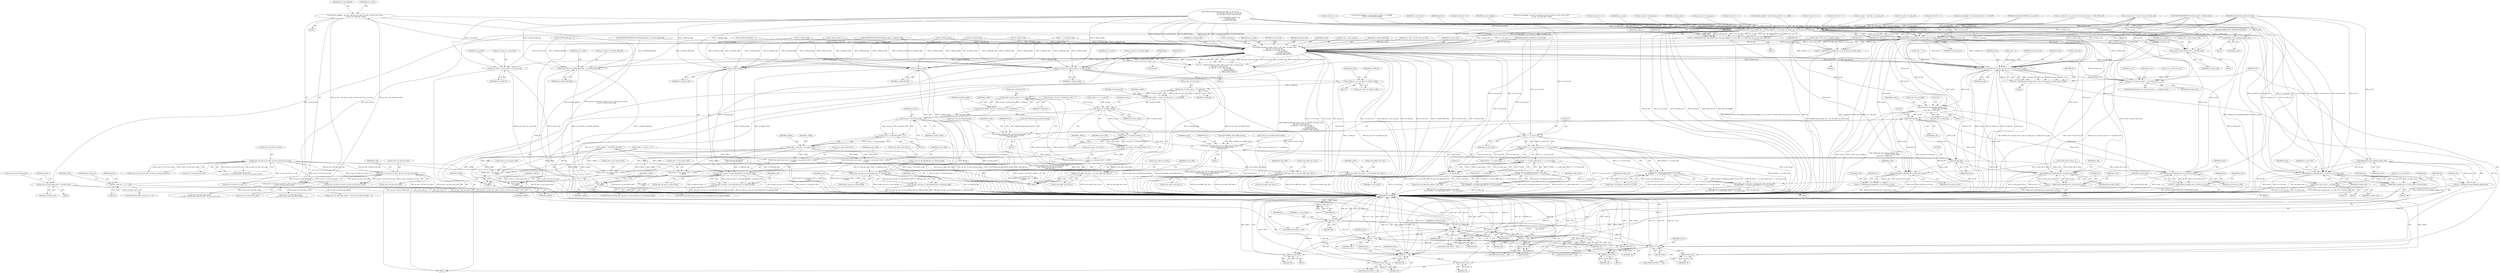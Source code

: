 digraph "0_Android_8b5fd8f24eba5dd19ab2f80ea11a9125aa882ae2@integer" {
"1000839" [label="(Call,num_mb_skipped = (ps_dec->u2_frm_ht_in_mbs * ps_dec->u2_frm_wd_in_mbs)\n - ps_dec->u2_total_mbs_coded)"];
"1000841" [label="(Call,(ps_dec->u2_frm_ht_in_mbs * ps_dec->u2_frm_wd_in_mbs)\n - ps_dec->u2_total_mbs_coded)"];
"1000842" [label="(Call,ps_dec->u2_frm_ht_in_mbs * ps_dec->u2_frm_wd_in_mbs)"];
"1000241" [label="(Call,ps_dec->u2_frm_ht_in_mbs * ps_dec->u2_frm_wd_in_mbs)"];
"1001023" [label="(Call,ih264d_mark_err_slice_skip(ps_dec, num_mb_skipped, u1_is_idr_slice, u2_frame_num, ps_cur_poc, prev_slice_err))"];
"1001021" [label="(Call,ret = ih264d_mark_err_slice_skip(ps_dec, num_mb_skipped, u1_is_idr_slice, u2_frame_num, ps_cur_poc, prev_slice_err))"];
"1001109" [label="(Call,ret != OK)"];
"1001112" [label="(Return,return ret;)"];
"1001203" [label="(Call,ret != OK)"];
"1001206" [label="(Return,return ret;)"];
"1001215" [label="(Call,ret != OK)"];
"1001218" [label="(Return,return ret;)"];
"1001233" [label="(Call,ret != OK)"];
"1001236" [label="(Return,return ret;)"];
"1001366" [label="(Call,ret != OK)"];
"1001369" [label="(Return,return ret;)"];
"1001581" [label="(Call,ret != OK)"];
"1001584" [label="(Return,return ret;)"];
"1001832" [label="(Return,return OK;)"];
"1001849" [label="(Return,return OK;)"];
"1002482" [label="(Call,ret != OK)"];
"1002485" [label="(Return,return ret;)"];
"1002542" [label="(Return,return ret;)"];
"1001051" [label="(Call,ps_dec->u2_prv_frame_num = u2_frame_num)"];
"1001064" [label="(Call,prev_slice_err == 2)"];
"1001104" [label="(Call,ih264d_err_pic_dispbuf_mgr(ps_dec))"];
"1001200" [label="(Call,ih264d_end_of_pic_dispbuf_mgr(ps_dec))"];
"1001198" [label="(Call,ret = ih264d_end_of_pic_dispbuf_mgr(ps_dec))"];
"1001210" [label="(Call,ih264d_end_of_pic(ps_dec, u1_is_idr_slice, u2_frame_num))"];
"1001208" [label="(Call,ret = ih264d_end_of_pic(ps_dec, u1_is_idr_slice, u2_frame_num))"];
"1001228" [label="(Call,ih264d_end_of_pic(ps_dec, u1_is_idr_slice, u2_frame_num))"];
"1001226" [label="(Call,ret = ih264d_end_of_pic(ps_dec, u1_is_idr_slice, u2_frame_num))"];
"1001241" [label="(Call,ps_dec->u2_prv_frame_num = u2_frame_num)"];
"1001349" [label="(Call,ih264d_decode_pic_order_cnt(u1_is_idr_slice, u2_frame_num,\n &ps_dec->s_prev_pic_poc,\n &s_tmp_poc, ps_cur_slice, ps_pps,\n                                          u1_nal_ref_idc,\n                                          u1_bottom_field_flag,\n                                          u1_field_pic_flag, &i4_poc))"];
"1001347" [label="(Call,ret = ih264d_decode_pic_order_cnt(u1_is_idr_slice, u2_frame_num,\n &ps_dec->s_prev_pic_poc,\n &s_tmp_poc, ps_cur_slice, ps_pps,\n                                          u1_nal_ref_idc,\n                                          u1_bottom_field_flag,\n                                          u1_field_pic_flag, &i4_poc))"];
"1001437" [label="(Call,ps_cur_slice->u1_field_pic_flag = u1_field_pic_flag)"];
"1001883" [label="(Call,u1_field_pic = ps_cur_slice->u1_field_pic_flag)"];
"1001944" [label="(Call,ps_dec->u2_frm_wd_y << u1_field_pic)"];
"1001942" [label="(Call,u4_frame_stride = ps_dec->u2_frm_wd_y << u1_field_pic)"];
"1001957" [label="(Call,u2_mb_y * u4_frame_stride)"];
"1001956" [label="(Call,(u2_mb_y * u4_frame_stride) << 4)"];
"1001954" [label="(Call,y_offset = (u2_mb_y * u4_frame_stride) << 4)"];
"1001961" [label="(Call,ps_trns_addr->pu1_dest_y = ps_dec->s_cur_pic.pu1_buf1 + x_offset\n + y_offset)"];
"1002020" [label="(Call,ps_trns_addr->pu1_mb_y = ps_trns_addr->pu1_dest_y)"];
"1001965" [label="(Call,ps_dec->s_cur_pic.pu1_buf1 + x_offset\n + y_offset)"];
"1001971" [label="(Call,x_offset\n + y_offset)"];
"1001987" [label="(Call,u2_mb_y * u4_frame_stride)"];
"1001986" [label="(Call,(u2_mb_y * u4_frame_stride) << 3)"];
"1001984" [label="(Call,y_offset = (u2_mb_y * u4_frame_stride) << 3)"];
"1001994" [label="(Call,ps_trns_addr->pu1_dest_u = ps_dec->s_cur_pic.pu1_buf2 + x_offset\n + y_offset)"];
"1002027" [label="(Call,ps_trns_addr->pu1_mb_u = ps_trns_addr->pu1_dest_u)"];
"1001998" [label="(Call,ps_dec->s_cur_pic.pu1_buf2 + x_offset\n + y_offset)"];
"1002004" [label="(Call,x_offset\n + y_offset)"];
"1002007" [label="(Call,ps_trns_addr->pu1_dest_v = ps_dec->s_cur_pic.pu1_buf3 + x_offset\n + y_offset)"];
"1002034" [label="(Call,ps_trns_addr->pu1_mb_v = ps_trns_addr->pu1_dest_v)"];
"1002011" [label="(Call,ps_dec->s_cur_pic.pu1_buf3 + x_offset\n + y_offset)"];
"1002017" [label="(Call,x_offset\n + y_offset)"];
"1001976" [label="(Call,ps_dec->u2_frm_wd_uv << u1_field_pic)"];
"1001974" [label="(Call,u4_frame_stride = ps_dec->u2_frm_wd_uv << u1_field_pic)"];
"1001442" [label="(Call,ps_cur_slice->u1_bottom_field_flag = u1_bottom_field_flag)"];
"1001469" [label="(Call,ps_cur_slice->u1_nal_ref_idc = u1_nal_ref_idc)"];
"1001535" [label="(Call,!u1_field_pic_flag)"];
"1001529" [label="(Call,(ps_pps->ps_sps->u1_mb_aff_flag) && (!u1_field_pic_flag))"];
"1001528" [label="(Call,!((ps_pps->ps_sps->u1_mb_aff_flag) && (!u1_field_pic_flag)))"];
"1001552" [label="(Call,!u1_field_pic_flag)"];
"1001546" [label="(Call,(ps_pps->ps_sps->u1_mb_aff_flag) && (!u1_field_pic_flag))"];
"1001545" [label="(Call,!((ps_pps->ps_sps->u1_mb_aff_flag) && (!u1_field_pic_flag)))"];
"1001573" [label="(Call,ih264d_start_of_pic(ps_dec, i4_poc, &s_tmp_poc, u2_frame_num, ps_pps))"];
"1001571" [label="(Call,ret = ih264d_start_of_pic(ps_dec, i4_poc, &s_tmp_poc, u2_frame_num, ps_pps))"];
"1001592" [label="(Call,ih264d_get_next_display_field(ps_dec,\n                                          ps_dec->ps_out_buffer,\n &(ps_dec->s_disp_op)))"];
"1001647" [label="(Call,(void *)ps_dec)"];
"1001639" [label="(Call,ithread_create(ps_dec->pv_dec_thread_handle, NULL,\n (void *)ih264d_decode_picture_thread,\n (void *)ps_dec))"];
"1001683" [label="(Call,ithread_create(ps_dec->pv_bs_deblk_thread_handle, NULL,\n (void *)ih264d_recon_deblk_thread,\n (void *)ps_dec))"];
"1001691" [label="(Call,(void *)ps_dec)"];
"1002381" [label="(Call,ih264d_parse_islice(ps_dec, u2_first_mb_in_slice))"];
"1002379" [label="(Call,ret = ih264d_parse_islice(ps_dec, u2_first_mb_in_slice))"];
"1002416" [label="(Call,ih264d_parse_pslice(ps_dec, u2_first_mb_in_slice))"];
"1002414" [label="(Call,ret = ih264d_parse_pslice(ps_dec, u2_first_mb_in_slice))"];
"1002450" [label="(Call,ih264d_parse_bslice(ps_dec, u2_first_mb_in_slice))"];
"1002448" [label="(Call,ret = ih264d_parse_bslice(ps_dec, u2_first_mb_in_slice))"];
"1001763" [label="(Call,ps_err->u4_frm_sei_sync == u2_frame_num)"];
"1001779" [label="(Call,ps_err->u4_cur_frm = u2_frame_num)"];
"1001799" [label="(Call,0 == u1_nal_ref_idc)"];
"1001795" [label="(Call,(B_SLICE == u1_slice_type) && (0 == u1_nal_ref_idc))"];
"1001789" [label="(Call,(ps_dec->u4_skip_frm_mask & B_SLC_BIT)\n && (B_SLICE == u1_slice_type) && (0 == u1_nal_ref_idc))"];
"1001787" [label="(Call,i4_skip_b_pic = (ps_dec->u4_skip_frm_mask & B_SLC_BIT)\n && (B_SLICE == u1_slice_type) && (0 == u1_nal_ref_idc))"];
"1001810" [label="(Call,(P_SLICE == u1_slice_type) && (0 == u1_nal_ref_idc))"];
"1001804" [label="(Call,(ps_dec->u4_skip_frm_mask & P_SLC_BIT)\n && (P_SLICE == u1_slice_type) && (0 == u1_nal_ref_idc))"];
"1001802" [label="(Call,i4_skip_p_pic = (ps_dec->u4_skip_frm_mask & P_SLC_BIT)\n && (P_SLICE == u1_slice_type) && (0 == u1_nal_ref_idc))"];
"1001814" [label="(Call,0 == u1_nal_ref_idc)"];
"1001239" [label="(Identifier,u1_field_pic_flag)"];
"1001885" [label="(Call,ps_cur_slice->u1_field_pic_flag)"];
"1001076" [label="(Call,ps_dec->u2_total_mbs_coded\n >= ps_dec->u2_frm_ht_in_mbs * ps_dec->u2_frm_wd_in_mbs)"];
"1001999" [label="(Call,ps_dec->s_cur_pic.pu1_buf2)"];
"1001580" [label="(ControlStructure,if(ret != OK))"];
"1001107" [label="(Identifier,ERROR_NEW_FRAME_EXPECTED)"];
"1000990" [label="(Call,prev_slice_err = 2)"];
"1001815" [label="(Literal,0)"];
"1001994" [label="(Call,ps_trns_addr->pu1_dest_u = ps_dec->s_cur_pic.pu1_buf2 + x_offset\n + y_offset)"];
"1001582" [label="(Identifier,ret)"];
"1001033" [label="(Identifier,ps_dec)"];
"1001696" [label="(Identifier,ps_dec)"];
"1001984" [label="(Call,y_offset = (u2_mb_y * u4_frame_stride) << 3)"];
"1002418" [label="(Identifier,u2_first_mb_in_slice)"];
"1002448" [label="(Call,ret = ih264d_parse_bslice(ps_dec, u2_first_mb_in_slice))"];
"1001955" [label="(Identifier,y_offset)"];
"1002007" [label="(Call,ps_trns_addr->pu1_dest_v = ps_dec->s_cur_pic.pu1_buf3 + x_offset\n + y_offset)"];
"1001986" [label="(Call,(u2_mb_y * u4_frame_stride) << 3)"];
"1001209" [label="(Identifier,ret)"];
"1001080" [label="(Call,ps_dec->u2_frm_ht_in_mbs * ps_dec->u2_frm_wd_in_mbs)"];
"1001530" [label="(Call,ps_pps->ps_sps->u1_mb_aff_flag)"];
"1001058" [label="(Identifier,ps_dec)"];
"1001573" [label="(Call,ih264d_start_of_pic(ps_dec, i4_poc, &s_tmp_poc, u2_frame_num, ps_pps))"];
"1001020" [label="(Block,)"];
"1001934" [label="(Call,ps_dec->u2_frm_ht_in_mbs - 1)"];
"1001473" [label="(Identifier,u1_nal_ref_idc)"];
"1000161" [label="(MethodParameterIn,UWORD8 u1_is_idr_slice)"];
"1001362" [label="(Identifier,u1_field_pic_flag)"];
"1001202" [label="(ControlStructure,if(ret != OK))"];
"1001562" [label="(Identifier,ps_dec)"];
"1001442" [label="(Call,ps_cur_slice->u1_bottom_field_flag = u1_bottom_field_flag)"];
"1000520" [label="(Call,u1_bottom_field_flag = 0)"];
"1001966" [label="(Call,ps_dec->s_cur_pic.pu1_buf1)"];
"1002027" [label="(Call,ps_trns_addr->pu1_mb_u = ps_trns_addr->pu1_dest_u)"];
"1001469" [label="(Call,ps_cur_slice->u1_nal_ref_idc = u1_nal_ref_idc)"];
"1001992" [label="(Identifier,x_offset)"];
"1001593" [label="(Identifier,ps_dec)"];
"1001536" [label="(Identifier,u1_field_pic_flag)"];
"1001980" [label="(Identifier,u1_field_pic)"];
"1001539" [label="(Identifier,ps_dec)"];
"1001932" [label="(Call,u2_mb_y > ps_dec->u2_frm_ht_in_mbs - 1)"];
"1002020" [label="(Call,ps_trns_addr->pu1_mb_y = ps_trns_addr->pu1_dest_y)"];
"1001212" [label="(Identifier,u1_is_idr_slice)"];
"1001356" [label="(Call,&s_tmp_poc)"];
"1001476" [label="(Identifier,ps_cur_slice)"];
"1000952" [label="(Call,num_mb_skipped = u2_first_mb_in_slice << u1_mbaff)"];
"1001755" [label="(Block,)"];
"1002455" [label="(Identifier,ps_dec)"];
"1001888" [label="(Block,)"];
"1002024" [label="(Call,ps_trns_addr->pu1_dest_y)"];
"1001370" [label="(Identifier,ret)"];
"1001358" [label="(Identifier,ps_cur_slice)"];
"1001221" [label="(Literal,\" ------ PIC SKIPPED ------\n\")"];
"1000245" [label="(Call,ps_dec->u2_frm_wd_in_mbs)"];
"1002004" [label="(Call,x_offset\n + y_offset)"];
"1001219" [label="(Identifier,ret)"];
"1000878" [label="(Call,prev_slice_err = 1)"];
"1001217" [label="(Identifier,OK)"];
"1001449" [label="(Identifier,ps_cur_slice)"];
"1001795" [label="(Call,(B_SLICE == u1_slice_type) && (0 == u1_nal_ref_idc))"];
"1002008" [label="(Call,ps_trns_addr->pu1_dest_v)"];
"1001943" [label="(Identifier,u4_frame_stride)"];
"1001383" [label="(Call,i4_poc == 0)"];
"1001365" [label="(ControlStructure,if(ret != OK))"];
"1001441" [label="(Identifier,u1_field_pic_flag)"];
"1001070" [label="(Identifier,ps_dec)"];
"1001112" [label="(Return,return ret;)"];
"1001652" [label="(Identifier,ps_dec)"];
"1001470" [label="(Call,ps_cur_slice->u1_nal_ref_idc)"];
"1001594" [label="(Call,ps_dec->ps_out_buffer)"];
"1001762" [label="(ControlStructure,if(ps_err->u4_frm_sei_sync == u2_frame_num))"];
"1000483" [label="(Call,COPYTHECONTEXT(\"SH: field_pic_flag\", u1_field_pic_flag))"];
"1001528" [label="(Call,!((ps_pps->ps_sps->u1_mb_aff_flag) && (!u1_field_pic_flag)))"];
"1001437" [label="(Call,ps_cur_slice->u1_field_pic_flag = u1_field_pic_flag)"];
"1001818" [label="(Identifier,i4_skip_b_pic)"];
"1001639" [label="(Call,ithread_create(ps_dec->pv_dec_thread_handle, NULL,\n (void *)ih264d_decode_picture_thread,\n (void *)ps_dec))"];
"1001687" [label="(Identifier,NULL)"];
"1002034" [label="(Call,ps_trns_addr->pu1_mb_v = ps_trns_addr->pu1_dest_v)"];
"1001977" [label="(Call,ps_dec->u2_frm_wd_uv)"];
"1000936" [label="(Call,ps_seq->u1_mb_aff_flag\n && (!u1_field_pic_flag))"];
"1002440" [label="(Block,)"];
"1001575" [label="(Identifier,i4_poc)"];
"1001233" [label="(Call,ret != OK)"];
"1002544" [label="(MethodReturn,WORD32)"];
"1001029" [label="(Identifier,prev_slice_err)"];
"1001638" [label="(Block,)"];
"1000771" [label="(Call,!u1_field_pic_flag)"];
"1001592" [label="(Call,ih264d_get_next_display_field(ps_dec,\n                                          ps_dec->ps_out_buffer,\n &(ps_dec->s_disp_op)))"];
"1001579" [label="(Identifier,ps_pps)"];
"1001789" [label="(Call,(ps_dec->u4_skip_frm_mask & B_SLC_BIT)\n && (B_SLICE == u1_slice_type) && (0 == u1_nal_ref_idc))"];
"1001351" [label="(Identifier,u2_frame_num)"];
"1001443" [label="(Call,ps_cur_slice->u1_bottom_field_flag)"];
"1002414" [label="(Call,ret = ih264d_parse_pslice(ps_dec, u2_first_mb_in_slice))"];
"1001982" [label="(Identifier,x_offset)"];
"1001051" [label="(Call,ps_dec->u2_prv_frame_num = u2_frame_num)"];
"1002038" [label="(Call,ps_trns_addr->pu1_dest_v)"];
"1002482" [label="(Call,ret != OK)"];
"1001814" [label="(Call,0 == u1_nal_ref_idc)"];
"1002388" [label="(Identifier,ps_dec)"];
"1002543" [label="(Identifier,ret)"];
"1000993" [label="(Call,num_mb_skipped = (u2_first_mb_in_slice << u1_mbaff)\n - ps_dec->u2_total_mbs_coded)"];
"1001065" [label="(Identifier,prev_slice_err)"];
"1001950" [label="(Identifier,x_offset)"];
"1001570" [label="(Block,)"];
"1000486" [label="(Call,u1_bottom_field_flag = 0)"];
"1001965" [label="(Call,ps_dec->s_cur_pic.pu1_buf1 + x_offset\n + y_offset)"];
"1000846" [label="(Call,ps_dec->u2_frm_wd_in_mbs)"];
"1001026" [label="(Identifier,u1_is_idr_slice)"];
"1002371" [label="(Block,)"];
"1001819" [label="(Block,)"];
"1001023" [label="(Call,ih264d_mark_err_slice_skip(ps_dec, num_mb_skipped, u1_is_idr_slice, u2_frame_num, ps_cur_poc, prev_slice_err))"];
"1002017" [label="(Call,x_offset\n + y_offset)"];
"1000174" [label="(Call,*ps_cur_slice = ps_dec->ps_cur_slice)"];
"1002214" [label="(Call,u2_first_mb_in_slice - 1)"];
"1001961" [label="(Call,ps_trns_addr->pu1_dest_y = ps_dec->s_cur_pic.pu1_buf1 + x_offset\n + y_offset)"];
"1001956" [label="(Call,(u2_mb_y * u4_frame_stride) << 4)"];
"1001024" [label="(Identifier,ps_dec)"];
"1001350" [label="(Identifier,u1_is_idr_slice)"];
"1001973" [label="(Identifier,y_offset)"];
"1001783" [label="(Identifier,u2_frame_num)"];
"1000773" [label="(Call,prev_slice_err = 0)"];
"1002021" [label="(Call,ps_trns_addr->pu1_mb_y)"];
"1001971" [label="(Call,x_offset\n + y_offset)"];
"1001767" [label="(Identifier,u2_frame_num)"];
"1001963" [label="(Identifier,ps_trns_addr)"];
"1001206" [label="(Return,return ret;)"];
"1001643" [label="(Identifier,NULL)"];
"1001922" [label="(Call,u2_mb_y <<= u1_mb_aff)"];
"1001216" [label="(Identifier,ret)"];
"1001103" [label="(Block,)"];
"1001368" [label="(Identifier,OK)"];
"1000940" [label="(Call,!u1_field_pic_flag)"];
"1000841" [label="(Call,(ps_dec->u2_frm_ht_in_mbs * ps_dec->u2_frm_wd_in_mbs)\n - ps_dec->u2_total_mbs_coded)"];
"1001104" [label="(Call,ih264d_err_pic_dispbuf_mgr(ps_dec))"];
"1001165" [label="(Call,ps_dec->u2_total_mbs_coded\n == (ps_dec->ps_cur_sps->u2_max_mb_addr + 1))"];
"1001066" [label="(Literal,2)"];
"1002035" [label="(Call,ps_trns_addr->pu1_mb_v)"];
"1001764" [label="(Call,ps_err->u4_frm_sei_sync)"];
"1001366" [label="(Call,ret != OK)"];
"1001802" [label="(Call,i4_skip_p_pic = (ps_dec->u4_skip_frm_mask & P_SLC_BIT)\n && (P_SLICE == u1_slice_type) && (0 == u1_nal_ref_idc))"];
"1000840" [label="(Identifier,num_mb_skipped)"];
"1001025" [label="(Identifier,num_mb_skipped)"];
"1001036" [label="(Block,)"];
"1000182" [label="(Call,i4_poc = 0)"];
"1001544" [label="(ControlStructure,if(!((ps_pps->ps_sps->u1_mb_aff_flag) && (!u1_field_pic_flag))))"];
"1001816" [label="(Identifier,u1_nal_ref_idc)"];
"1001115" [label="(Identifier,i1_is_end_of_poc)"];
"1002028" [label="(Call,ps_trns_addr->pu1_mb_u)"];
"1001954" [label="(Call,y_offset = (u2_mb_y * u4_frame_stride) << 4)"];
"1001213" [label="(Identifier,u2_frame_num)"];
"1002417" [label="(Identifier,ps_dec)"];
"1000858" [label="(Call,u1_is_idr_slice = ps_cur_slice->u1_nal_unit_type == IDR_SLICE_NAL)"];
"1001991" [label="(Call,x_offset *= YUV420SP_FACTOR)"];
"1001790" [label="(Call,ps_dec->u4_skip_frm_mask & B_SLC_BIT)"];
"1001063" [label="(ControlStructure,if(prev_slice_err == 2))"];
"1001064" [label="(Call,prev_slice_err == 2)"];
"1002486" [label="(Identifier,ret)"];
"1001236" [label="(Return,return ret;)"];
"1002416" [label="(Call,ih264d_parse_pslice(ps_dec, u2_first_mb_in_slice))"];
"1001237" [label="(Identifier,ret)"];
"1001796" [label="(Call,B_SLICE == u1_slice_type)"];
"1001110" [label="(Identifier,ret)"];
"1000962" [label="(Call,num_mb_skipped = (ps_dec->u2_frm_ht_in_mbs * ps_dec->u2_frm_wd_in_mbs)\n - ps_dec->u2_total_mbs_coded)"];
"1000163" [label="(MethodParameterIn,dec_struct_t *ps_dec)"];
"1001052" [label="(Call,ps_dec->u2_prv_frame_num)"];
"1001438" [label="(Call,ps_cur_slice->u1_field_pic_flag)"];
"1001546" [label="(Call,(ps_pps->ps_sps->u1_mb_aff_flag) && (!u1_field_pic_flag))"];
"1001349" [label="(Call,ih264d_decode_pic_order_cnt(u1_is_idr_slice, u2_frame_num,\n &ps_dec->s_prev_pic_poc,\n &s_tmp_poc, ps_cur_slice, ps_pps,\n                                          u1_nal_ref_idc,\n                                          u1_bottom_field_flag,\n                                          u1_field_pic_flag, &i4_poc))"];
"1000767" [label="(Call,ps_seq->u1_mb_aff_flag && (!u1_field_pic_flag))"];
"1002029" [label="(Identifier,ps_trns_addr)"];
"1000819" [label="(Call,prev_slice_err = 2)"];
"1000843" [label="(Call,ps_dec->u2_frm_ht_in_mbs)"];
"1001204" [label="(Identifier,ret)"];
"1001113" [label="(Identifier,ret)"];
"1002379" [label="(Call,ret = ih264d_parse_islice(ps_dec, u2_first_mb_in_slice))"];
"1001556" [label="(Identifier,ps_dec)"];
"1001804" [label="(Call,(ps_dec->u4_skip_frm_mask & P_SLC_BIT)\n && (P_SLICE == u1_slice_type) && (0 == u1_nal_ref_idc))"];
"1001240" [label="(Block,)"];
"1001869" [label="(Block,)"];
"1002415" [label="(Identifier,ret)"];
"1002018" [label="(Identifier,x_offset)"];
"1001944" [label="(Call,ps_dec->u2_frm_wd_y << u1_field_pic)"];
"1001959" [label="(Identifier,u4_frame_stride)"];
"1000162" [label="(MethodParameterIn,UWORD8 u1_nal_ref_idc)"];
"1001232" [label="(ControlStructure,if(ret != OK))"];
"1001347" [label="(Call,ret = ih264d_decode_pic_order_cnt(u1_is_idr_slice, u2_frame_num,\n &ps_dec->s_prev_pic_poc,\n &s_tmp_poc, ps_cur_slice, ps_pps,\n                                          u1_nal_ref_idc,\n                                          u1_bottom_field_flag,\n                                          u1_field_pic_flag, &i4_poc))"];
"1002380" [label="(Identifier,ret)"];
"1001975" [label="(Identifier,u4_frame_stride)"];
"1001998" [label="(Call,ps_dec->s_cur_pic.pu1_buf2 + x_offset\n + y_offset)"];
"1002451" [label="(Identifier,ps_dec)"];
"1001960" [label="(Literal,4)"];
"1001677" [label="(Block,)"];
"1001581" [label="(Call,ret != OK)"];
"1000242" [label="(Call,ps_dec->u2_frm_ht_in_mbs)"];
"1001248" [label="(Identifier,ps_cur_slice)"];
"1002382" [label="(Identifier,ps_dec)"];
"1001962" [label="(Call,ps_trns_addr->pu1_dest_y)"];
"1001197" [label="(Block,)"];
"1000517" [label="(Call,u1_field_pic_flag = 0)"];
"1001811" [label="(Call,P_SLICE == u1_slice_type)"];
"1001028" [label="(Identifier,ps_cur_poc)"];
"1001552" [label="(Call,!u1_field_pic_flag)"];
"1001583" [label="(Identifier,OK)"];
"1001215" [label="(Call,ret != OK)"];
"1000886" [label="(Call,ps_cur_poc = &s_tmp_poc)"];
"1001985" [label="(Identifier,y_offset)"];
"1001578" [label="(Identifier,u2_frame_num)"];
"1001529" [label="(Call,(ps_pps->ps_sps->u1_mb_aff_flag) && (!u1_field_pic_flag))"];
"1001245" [label="(Identifier,u2_frame_num)"];
"1001976" [label="(Call,ps_dec->u2_frm_wd_uv << u1_field_pic)"];
"1001446" [label="(Identifier,u1_bottom_field_flag)"];
"1002381" [label="(Call,ih264d_parse_islice(ps_dec, u2_first_mb_in_slice))"];
"1001972" [label="(Identifier,x_offset)"];
"1002383" [label="(Identifier,u2_first_mb_in_slice)"];
"1001027" [label="(Identifier,u2_frame_num)"];
"1000975" [label="(Call,ps_cur_poc = &s_tmp_poc)"];
"1001781" [label="(Identifier,ps_err)"];
"1001832" [label="(Return,return OK;)"];
"1000470" [label="(Call,COPYTHECONTEXT(\"SH: frame_num\", u2_frame_num))"];
"1000428" [label="(Call,ps_pps = &ps_dec->ps_pps[u4_temp])"];
"1001108" [label="(ControlStructure,if(ret != OK))"];
"1001588" [label="(Identifier,ps_dec)"];
"1001225" [label="(Block,)"];
"1001373" [label="(Identifier,i4_poc)"];
"1000965" [label="(Call,ps_dec->u2_frm_ht_in_mbs * ps_dec->u2_frm_wd_in_mbs)"];
"1002011" [label="(Call,ps_dec->s_cur_pic.pu1_buf3 + x_offset\n + y_offset)"];
"1000690" [label="(Call,!u1_field_pic_flag)"];
"1000750" [label="(Call,ih264d_is_end_of_pic(u2_frame_num, u1_nal_ref_idc,\n                                             &s_tmp_poc, &ps_dec->s_cur_pic_poc,\n                                            ps_cur_slice, u1_pic_order_cnt_type,\n\n                                             u1_nal_unit_type, u4_idr_pic_id,\n                                             u1_field_pic_flag,\n                                             u1_bottom_field_flag))"];
"1000164" [label="(Block,)"];
"1001444" [label="(Identifier,ps_cur_slice)"];
"1002406" [label="(Block,)"];
"1002009" [label="(Identifier,ps_trns_addr)"];
"1001360" [label="(Identifier,u1_nal_ref_idc)"];
"1002452" [label="(Identifier,u2_first_mb_in_slice)"];
"1001205" [label="(Identifier,OK)"];
"1001974" [label="(Call,u4_frame_stride = ps_dec->u2_frm_wd_uv << u1_field_pic)"];
"1002031" [label="(Call,ps_trns_addr->pu1_dest_u)"];
"1002542" [label="(Return,return ret;)"];
"1001779" [label="(Call,ps_err->u4_cur_frm = u2_frame_num)"];
"1002481" [label="(ControlStructure,if(ret != OK))"];
"1002005" [label="(Identifier,x_offset)"];
"1001226" [label="(Call,ret = ih264d_end_of_pic(ps_dec, u1_is_idr_slice, u2_frame_num))"];
"1001799" [label="(Call,0 == u1_nal_ref_idc)"];
"1001948" [label="(Identifier,u1_field_pic)"];
"1001234" [label="(Identifier,ret)"];
"1001883" [label="(Call,u1_field_pic = ps_cur_slice->u1_field_pic_flag)"];
"1000814" [label="(Call,prev_slice_err = 1)"];
"1000881" [label="(Call,num_mb_skipped = u2_first_mb_in_slice << u1_mbaff)"];
"1000853" [label="(Identifier,ps_cur_poc)"];
"1001574" [label="(Identifier,ps_dec)"];
"1001576" [label="(Call,&s_tmp_poc)"];
"1001585" [label="(Identifier,ret)"];
"1002502" [label="(Call,ps_dec->u2_total_mbs_coded >= (ps_seq->u2_max_mb_addr + 1))"];
"1002449" [label="(Identifier,ret)"];
"1001021" [label="(Call,ret = ih264d_mark_err_slice_skip(ps_dec, num_mb_skipped, u1_is_idr_slice, u2_frame_num, ps_cur_poc, prev_slice_err))"];
"1001200" [label="(Call,ih264d_end_of_pic_dispbuf_mgr(ps_dec))"];
"1001218" [label="(Return,return ret;)"];
"1001810" [label="(Call,(P_SLICE == u1_slice_type) && (0 == u1_nal_ref_idc))"];
"1000803" [label="(Block,)"];
"1000959" [label="(Call,prev_slice_err = 2)"];
"1001055" [label="(Identifier,u2_frame_num)"];
"1001203" [label="(Call,ret != OK)"];
"1001763" [label="(Call,ps_err->u4_frm_sei_sync == u2_frame_num)"];
"1001229" [label="(Identifier,ps_dec)"];
"1002012" [label="(Call,ps_dec->s_cur_pic.pu1_buf3)"];
"1002421" [label="(Identifier,ps_dec)"];
"1001572" [label="(Identifier,ret)"];
"1000503" [label="(Call,COPYTHECONTEXT(\"SH: bottom_field_flag\", u1_bottom_field_flag))"];
"1001228" [label="(Call,ih264d_end_of_pic(ps_dec, u1_is_idr_slice, u2_frame_num))"];
"1001208" [label="(Call,ret = ih264d_end_of_pic(ps_dec, u1_is_idr_slice, u2_frame_num))"];
"1000630" [label="(Call,!u1_field_pic_flag)"];
"1002450" [label="(Call,ih264d_parse_bslice(ps_dec, u2_first_mb_in_slice))"];
"1001688" [label="(Call,(void *)ih264d_recon_deblk_thread)"];
"1001597" [label="(Call,&(ps_dec->s_disp_op))"];
"1001547" [label="(Call,ps_pps->ps_sps->u1_mb_aff_flag)"];
"1001693" [label="(Identifier,ps_dec)"];
"1001242" [label="(Call,ps_dec->u2_prv_frame_num)"];
"1001348" [label="(Identifier,ret)"];
"1001958" [label="(Identifier,u2_mb_y)"];
"1002036" [label="(Identifier,ps_trns_addr)"];
"1001683" [label="(Call,ithread_create(ps_dec->pv_bs_deblk_thread_handle, NULL,\n (void *)ih264d_recon_deblk_thread,\n (void *)ps_dec))"];
"1000537" [label="(Call,0 == u1_field_pic_flag)"];
"1001591" [label="(Block,)"];
"1000785" [label="(Call,u2_frame_num != ps_dec->u2_prv_frame_num)"];
"1001780" [label="(Call,ps_err->u4_cur_frm)"];
"1002489" [label="(Identifier,ps_dec)"];
"1001207" [label="(Identifier,ret)"];
"1001346" [label="(Block,)"];
"1001987" [label="(Call,u2_mb_y * u4_frame_stride)"];
"1000949" [label="(Call,prev_slice_err = 1)"];
"1001957" [label="(Call,u2_mb_y * u4_frame_stride)"];
"1001214" [label="(ControlStructure,if(ret != OK))"];
"1001647" [label="(Call,(void *)ps_dec)"];
"1001359" [label="(Identifier,ps_pps)"];
"1000852" [label="(Call,ps_cur_poc = &ps_dec->s_cur_pic_poc)"];
"1001109" [label="(Call,ret != OK)"];
"1000839" [label="(Call,num_mb_skipped = (ps_dec->u2_frm_ht_in_mbs * ps_dec->u2_frm_wd_in_mbs)\n - ps_dec->u2_total_mbs_coded)"];
"1001230" [label="(Identifier,u1_is_idr_slice)"];
"1001352" [label="(Call,&ps_dec->s_prev_pic_poc)"];
"1001584" [label="(Return,return ret;)"];
"1001895" [label="(Identifier,ps_dec)"];
"1001210" [label="(Call,ih264d_end_of_pic(ps_dec, u1_is_idr_slice, u2_frame_num))"];
"1001849" [label="(Return,return OK;)"];
"1001644" [label="(Call,(void *)ih264d_decode_picture_thread)"];
"1001363" [label="(Call,&i4_poc)"];
"1000241" [label="(Call,ps_dec->u2_frm_ht_in_mbs * ps_dec->u2_frm_wd_in_mbs)"];
"1001571" [label="(Call,ret = ih264d_start_of_pic(ps_dec, i4_poc, &s_tmp_poc, u2_frame_num, ps_pps))"];
"1001553" [label="(Identifier,u1_field_pic_flag)"];
"1001369" [label="(Return,return ret;)"];
"1001002" [label="(Call,ps_cur_poc = &s_tmp_poc)"];
"1001199" [label="(Identifier,ret)"];
"1001211" [label="(Identifier,ps_dec)"];
"1001833" [label="(Identifier,OK)"];
"1001884" [label="(Identifier,u1_field_pic)"];
"1002006" [label="(Identifier,y_offset)"];
"1001945" [label="(Call,ps_dec->u2_frm_wd_y)"];
"1001201" [label="(Identifier,ps_dec)"];
"1001949" [label="(Call,x_offset = u2_mb_x << 4)"];
"1002044" [label="(Identifier,ps_dec)"];
"1001784" [label="(Block,)"];
"1001241" [label="(Call,ps_dec->u2_prv_frame_num = u2_frame_num)"];
"1001603" [label="(Literal,0)"];
"1001788" [label="(Identifier,i4_skip_b_pic)"];
"1001078" [label="(Identifier,ps_dec)"];
"1002485" [label="(Return,return ret;)"];
"1001640" [label="(Call,ps_dec->pv_dec_thread_handle)"];
"1000849" [label="(Call,ps_dec->u2_total_mbs_coded)"];
"1000850" [label="(Identifier,ps_dec)"];
"1002022" [label="(Identifier,ps_trns_addr)"];
"1001231" [label="(Identifier,u2_frame_num)"];
"1002484" [label="(Identifier,OK)"];
"1001850" [label="(Identifier,OK)"];
"1001803" [label="(Identifier,i4_skip_p_pic)"];
"1001111" [label="(Identifier,OK)"];
"1001805" [label="(Call,ps_dec->u4_skip_frm_mask & P_SLC_BIT)"];
"1001990" [label="(Literal,3)"];
"1001995" [label="(Call,ps_trns_addr->pu1_dest_u)"];
"1001535" [label="(Call,!u1_field_pic_flag)"];
"1001771" [label="(Identifier,ps_err)"];
"1001022" [label="(Identifier,ret)"];
"1001836" [label="(Block,)"];
"1001800" [label="(Literal,0)"];
"1001684" [label="(Call,ps_dec->pv_bs_deblk_thread_handle)"];
"1001942" [label="(Call,u4_frame_stride = ps_dec->u2_frm_wd_y << u1_field_pic)"];
"1001988" [label="(Identifier,u2_mb_y)"];
"1002483" [label="(Identifier,ret)"];
"1001198" [label="(Call,ret = ih264d_end_of_pic_dispbuf_mgr(ps_dec))"];
"1001361" [label="(Identifier,u1_bottom_field_flag)"];
"1001235" [label="(Identifier,OK)"];
"1001545" [label="(Call,!((ps_pps->ps_sps->u1_mb_aff_flag) && (!u1_field_pic_flag)))"];
"1002019" [label="(Identifier,y_offset)"];
"1001527" [label="(ControlStructure,if(!((ps_pps->ps_sps->u1_mb_aff_flag) && (!u1_field_pic_flag))))"];
"1001105" [label="(Identifier,ps_dec)"];
"1001227" [label="(Identifier,ret)"];
"1001801" [label="(Identifier,u1_nal_ref_idc)"];
"1001649" [label="(Identifier,ps_dec)"];
"1001989" [label="(Identifier,u4_frame_stride)"];
"1001691" [label="(Call,(void *)ps_dec)"];
"1001787" [label="(Call,i4_skip_b_pic = (ps_dec->u4_skip_frm_mask & B_SLC_BIT)\n && (B_SLICE == u1_slice_type) && (0 == u1_nal_ref_idc))"];
"1000842" [label="(Call,ps_dec->u2_frm_ht_in_mbs * ps_dec->u2_frm_wd_in_mbs)"];
"1001367" [label="(Identifier,ret)"];
"1000239" [label="(Call,u2_first_mb_in_slice\n > (ps_dec->u2_frm_ht_in_mbs * ps_dec->u2_frm_wd_in_mbs))"];
"1000839" -> "1000803"  [label="AST: "];
"1000839" -> "1000841"  [label="CFG: "];
"1000840" -> "1000839"  [label="AST: "];
"1000841" -> "1000839"  [label="AST: "];
"1000853" -> "1000839"  [label="CFG: "];
"1000839" -> "1002544"  [label="DDG: num_mb_skipped"];
"1000839" -> "1002544"  [label="DDG: (ps_dec->u2_frm_ht_in_mbs * ps_dec->u2_frm_wd_in_mbs)\n - ps_dec->u2_total_mbs_coded"];
"1000841" -> "1000839"  [label="DDG: ps_dec->u2_frm_ht_in_mbs * ps_dec->u2_frm_wd_in_mbs"];
"1000841" -> "1000839"  [label="DDG: ps_dec->u2_total_mbs_coded"];
"1000839" -> "1001023"  [label="DDG: num_mb_skipped"];
"1000841" -> "1000849"  [label="CFG: "];
"1000842" -> "1000841"  [label="AST: "];
"1000849" -> "1000841"  [label="AST: "];
"1000841" -> "1002544"  [label="DDG: ps_dec->u2_total_mbs_coded"];
"1000841" -> "1002544"  [label="DDG: ps_dec->u2_frm_ht_in_mbs * ps_dec->u2_frm_wd_in_mbs"];
"1000842" -> "1000841"  [label="DDG: ps_dec->u2_frm_ht_in_mbs"];
"1000842" -> "1000841"  [label="DDG: ps_dec->u2_frm_wd_in_mbs"];
"1000841" -> "1001076"  [label="DDG: ps_dec->u2_total_mbs_coded"];
"1000841" -> "1001165"  [label="DDG: ps_dec->u2_total_mbs_coded"];
"1000841" -> "1002502"  [label="DDG: ps_dec->u2_total_mbs_coded"];
"1000842" -> "1000846"  [label="CFG: "];
"1000843" -> "1000842"  [label="AST: "];
"1000846" -> "1000842"  [label="AST: "];
"1000850" -> "1000842"  [label="CFG: "];
"1000842" -> "1002544"  [label="DDG: ps_dec->u2_frm_ht_in_mbs"];
"1000842" -> "1002544"  [label="DDG: ps_dec->u2_frm_wd_in_mbs"];
"1000241" -> "1000842"  [label="DDG: ps_dec->u2_frm_ht_in_mbs"];
"1000241" -> "1000842"  [label="DDG: ps_dec->u2_frm_wd_in_mbs"];
"1000842" -> "1001080"  [label="DDG: ps_dec->u2_frm_ht_in_mbs"];
"1000842" -> "1001080"  [label="DDG: ps_dec->u2_frm_wd_in_mbs"];
"1000842" -> "1001934"  [label="DDG: ps_dec->u2_frm_ht_in_mbs"];
"1000241" -> "1000239"  [label="AST: "];
"1000241" -> "1000245"  [label="CFG: "];
"1000242" -> "1000241"  [label="AST: "];
"1000245" -> "1000241"  [label="AST: "];
"1000239" -> "1000241"  [label="CFG: "];
"1000241" -> "1002544"  [label="DDG: ps_dec->u2_frm_ht_in_mbs"];
"1000241" -> "1002544"  [label="DDG: ps_dec->u2_frm_wd_in_mbs"];
"1000241" -> "1000239"  [label="DDG: ps_dec->u2_frm_ht_in_mbs"];
"1000241" -> "1000239"  [label="DDG: ps_dec->u2_frm_wd_in_mbs"];
"1000241" -> "1000965"  [label="DDG: ps_dec->u2_frm_ht_in_mbs"];
"1000241" -> "1000965"  [label="DDG: ps_dec->u2_frm_wd_in_mbs"];
"1000241" -> "1001080"  [label="DDG: ps_dec->u2_frm_ht_in_mbs"];
"1000241" -> "1001080"  [label="DDG: ps_dec->u2_frm_wd_in_mbs"];
"1000241" -> "1001934"  [label="DDG: ps_dec->u2_frm_ht_in_mbs"];
"1001023" -> "1001021"  [label="AST: "];
"1001023" -> "1001029"  [label="CFG: "];
"1001024" -> "1001023"  [label="AST: "];
"1001025" -> "1001023"  [label="AST: "];
"1001026" -> "1001023"  [label="AST: "];
"1001027" -> "1001023"  [label="AST: "];
"1001028" -> "1001023"  [label="AST: "];
"1001029" -> "1001023"  [label="AST: "];
"1001021" -> "1001023"  [label="CFG: "];
"1001023" -> "1002544"  [label="DDG: ps_dec"];
"1001023" -> "1002544"  [label="DDG: u1_is_idr_slice"];
"1001023" -> "1002544"  [label="DDG: u2_frame_num"];
"1001023" -> "1002544"  [label="DDG: ps_cur_poc"];
"1001023" -> "1002544"  [label="DDG: prev_slice_err"];
"1001023" -> "1002544"  [label="DDG: num_mb_skipped"];
"1001023" -> "1001021"  [label="DDG: u2_frame_num"];
"1001023" -> "1001021"  [label="DDG: u1_is_idr_slice"];
"1001023" -> "1001021"  [label="DDG: ps_cur_poc"];
"1001023" -> "1001021"  [label="DDG: num_mb_skipped"];
"1001023" -> "1001021"  [label="DDG: ps_dec"];
"1001023" -> "1001021"  [label="DDG: prev_slice_err"];
"1000163" -> "1001023"  [label="DDG: ps_dec"];
"1000952" -> "1001023"  [label="DDG: num_mb_skipped"];
"1000881" -> "1001023"  [label="DDG: num_mb_skipped"];
"1000993" -> "1001023"  [label="DDG: num_mb_skipped"];
"1000962" -> "1001023"  [label="DDG: num_mb_skipped"];
"1000858" -> "1001023"  [label="DDG: u1_is_idr_slice"];
"1000161" -> "1001023"  [label="DDG: u1_is_idr_slice"];
"1000750" -> "1001023"  [label="DDG: u2_frame_num"];
"1000470" -> "1001023"  [label="DDG: u2_frame_num"];
"1000785" -> "1001023"  [label="DDG: u2_frame_num"];
"1001002" -> "1001023"  [label="DDG: ps_cur_poc"];
"1000852" -> "1001023"  [label="DDG: ps_cur_poc"];
"1000886" -> "1001023"  [label="DDG: ps_cur_poc"];
"1000975" -> "1001023"  [label="DDG: ps_cur_poc"];
"1000819" -> "1001023"  [label="DDG: prev_slice_err"];
"1000814" -> "1001023"  [label="DDG: prev_slice_err"];
"1000878" -> "1001023"  [label="DDG: prev_slice_err"];
"1000773" -> "1001023"  [label="DDG: prev_slice_err"];
"1000959" -> "1001023"  [label="DDG: prev_slice_err"];
"1000949" -> "1001023"  [label="DDG: prev_slice_err"];
"1000990" -> "1001023"  [label="DDG: prev_slice_err"];
"1001023" -> "1001051"  [label="DDG: u2_frame_num"];
"1001023" -> "1001064"  [label="DDG: prev_slice_err"];
"1001023" -> "1001104"  [label="DDG: ps_dec"];
"1001023" -> "1001200"  [label="DDG: ps_dec"];
"1001023" -> "1001210"  [label="DDG: u1_is_idr_slice"];
"1001023" -> "1001210"  [label="DDG: u2_frame_num"];
"1001023" -> "1001228"  [label="DDG: ps_dec"];
"1001023" -> "1001228"  [label="DDG: u1_is_idr_slice"];
"1001023" -> "1001228"  [label="DDG: u2_frame_num"];
"1001023" -> "1001241"  [label="DDG: u2_frame_num"];
"1001023" -> "1001349"  [label="DDG: u1_is_idr_slice"];
"1001023" -> "1001349"  [label="DDG: u2_frame_num"];
"1001023" -> "1001573"  [label="DDG: ps_dec"];
"1001023" -> "1001573"  [label="DDG: u2_frame_num"];
"1001023" -> "1001592"  [label="DDG: ps_dec"];
"1001023" -> "1001763"  [label="DDG: u2_frame_num"];
"1001023" -> "1002381"  [label="DDG: ps_dec"];
"1001023" -> "1002416"  [label="DDG: ps_dec"];
"1001023" -> "1002450"  [label="DDG: ps_dec"];
"1001021" -> "1001020"  [label="AST: "];
"1001022" -> "1001021"  [label="AST: "];
"1001033" -> "1001021"  [label="CFG: "];
"1001021" -> "1002544"  [label="DDG: ih264d_mark_err_slice_skip(ps_dec, num_mb_skipped, u1_is_idr_slice, u2_frame_num, ps_cur_poc, prev_slice_err)"];
"1001021" -> "1002544"  [label="DDG: ret"];
"1001021" -> "1001109"  [label="DDG: ret"];
"1001109" -> "1001108"  [label="AST: "];
"1001109" -> "1001111"  [label="CFG: "];
"1001110" -> "1001109"  [label="AST: "];
"1001111" -> "1001109"  [label="AST: "];
"1001113" -> "1001109"  [label="CFG: "];
"1001115" -> "1001109"  [label="CFG: "];
"1001109" -> "1002544"  [label="DDG: ret != OK"];
"1001109" -> "1002544"  [label="DDG: ret"];
"1001109" -> "1002544"  [label="DDG: OK"];
"1001109" -> "1001112"  [label="DDG: ret"];
"1001109" -> "1001203"  [label="DDG: OK"];
"1001109" -> "1001233"  [label="DDG: OK"];
"1001109" -> "1001366"  [label="DDG: OK"];
"1001109" -> "1001581"  [label="DDG: OK"];
"1001109" -> "1001832"  [label="DDG: OK"];
"1001109" -> "1001849"  [label="DDG: OK"];
"1001109" -> "1002482"  [label="DDG: OK"];
"1001112" -> "1001108"  [label="AST: "];
"1001112" -> "1001113"  [label="CFG: "];
"1001113" -> "1001112"  [label="AST: "];
"1002544" -> "1001112"  [label="CFG: "];
"1001112" -> "1002544"  [label="DDG: <RET>"];
"1001113" -> "1001112"  [label="DDG: ret"];
"1001203" -> "1001202"  [label="AST: "];
"1001203" -> "1001205"  [label="CFG: "];
"1001204" -> "1001203"  [label="AST: "];
"1001205" -> "1001203"  [label="AST: "];
"1001207" -> "1001203"  [label="CFG: "];
"1001209" -> "1001203"  [label="CFG: "];
"1001203" -> "1002544"  [label="DDG: OK"];
"1001203" -> "1002544"  [label="DDG: ret"];
"1001203" -> "1002544"  [label="DDG: ret != OK"];
"1001198" -> "1001203"  [label="DDG: ret"];
"1001203" -> "1001206"  [label="DDG: ret"];
"1001203" -> "1001215"  [label="DDG: OK"];
"1001206" -> "1001202"  [label="AST: "];
"1001206" -> "1001207"  [label="CFG: "];
"1001207" -> "1001206"  [label="AST: "];
"1002544" -> "1001206"  [label="CFG: "];
"1001206" -> "1002544"  [label="DDG: <RET>"];
"1001207" -> "1001206"  [label="DDG: ret"];
"1001215" -> "1001214"  [label="AST: "];
"1001215" -> "1001217"  [label="CFG: "];
"1001216" -> "1001215"  [label="AST: "];
"1001217" -> "1001215"  [label="AST: "];
"1001219" -> "1001215"  [label="CFG: "];
"1001221" -> "1001215"  [label="CFG: "];
"1001215" -> "1002544"  [label="DDG: ret != OK"];
"1001215" -> "1002544"  [label="DDG: ret"];
"1001215" -> "1002544"  [label="DDG: OK"];
"1001208" -> "1001215"  [label="DDG: ret"];
"1001215" -> "1001218"  [label="DDG: ret"];
"1001218" -> "1001214"  [label="AST: "];
"1001218" -> "1001219"  [label="CFG: "];
"1001219" -> "1001218"  [label="AST: "];
"1002544" -> "1001218"  [label="CFG: "];
"1001218" -> "1002544"  [label="DDG: <RET>"];
"1001219" -> "1001218"  [label="DDG: ret"];
"1001233" -> "1001232"  [label="AST: "];
"1001233" -> "1001235"  [label="CFG: "];
"1001234" -> "1001233"  [label="AST: "];
"1001235" -> "1001233"  [label="AST: "];
"1001237" -> "1001233"  [label="CFG: "];
"1001239" -> "1001233"  [label="CFG: "];
"1001233" -> "1002544"  [label="DDG: ret != OK"];
"1001233" -> "1002544"  [label="DDG: OK"];
"1001233" -> "1002544"  [label="DDG: ret"];
"1001226" -> "1001233"  [label="DDG: ret"];
"1001233" -> "1001236"  [label="DDG: ret"];
"1001233" -> "1001366"  [label="DDG: OK"];
"1001233" -> "1001581"  [label="DDG: OK"];
"1001233" -> "1001832"  [label="DDG: OK"];
"1001233" -> "1001849"  [label="DDG: OK"];
"1001233" -> "1002482"  [label="DDG: OK"];
"1001236" -> "1001232"  [label="AST: "];
"1001236" -> "1001237"  [label="CFG: "];
"1001237" -> "1001236"  [label="AST: "];
"1002544" -> "1001236"  [label="CFG: "];
"1001236" -> "1002544"  [label="DDG: <RET>"];
"1001237" -> "1001236"  [label="DDG: ret"];
"1001366" -> "1001365"  [label="AST: "];
"1001366" -> "1001368"  [label="CFG: "];
"1001367" -> "1001366"  [label="AST: "];
"1001368" -> "1001366"  [label="AST: "];
"1001370" -> "1001366"  [label="CFG: "];
"1001373" -> "1001366"  [label="CFG: "];
"1001366" -> "1002544"  [label="DDG: ret != OK"];
"1001366" -> "1002544"  [label="DDG: ret"];
"1001366" -> "1002544"  [label="DDG: OK"];
"1001347" -> "1001366"  [label="DDG: ret"];
"1001366" -> "1001369"  [label="DDG: ret"];
"1001366" -> "1001581"  [label="DDG: OK"];
"1001366" -> "1001832"  [label="DDG: OK"];
"1001366" -> "1001849"  [label="DDG: OK"];
"1001366" -> "1002482"  [label="DDG: OK"];
"1001369" -> "1001365"  [label="AST: "];
"1001369" -> "1001370"  [label="CFG: "];
"1001370" -> "1001369"  [label="AST: "];
"1002544" -> "1001369"  [label="CFG: "];
"1001369" -> "1002544"  [label="DDG: <RET>"];
"1001370" -> "1001369"  [label="DDG: ret"];
"1001581" -> "1001580"  [label="AST: "];
"1001581" -> "1001583"  [label="CFG: "];
"1001582" -> "1001581"  [label="AST: "];
"1001583" -> "1001581"  [label="AST: "];
"1001585" -> "1001581"  [label="CFG: "];
"1001588" -> "1001581"  [label="CFG: "];
"1001581" -> "1002544"  [label="DDG: ret"];
"1001581" -> "1002544"  [label="DDG: OK"];
"1001581" -> "1002544"  [label="DDG: ret != OK"];
"1001571" -> "1001581"  [label="DDG: ret"];
"1001581" -> "1001584"  [label="DDG: ret"];
"1001581" -> "1001832"  [label="DDG: OK"];
"1001581" -> "1001849"  [label="DDG: OK"];
"1001581" -> "1002482"  [label="DDG: OK"];
"1001584" -> "1001580"  [label="AST: "];
"1001584" -> "1001585"  [label="CFG: "];
"1001585" -> "1001584"  [label="AST: "];
"1002544" -> "1001584"  [label="CFG: "];
"1001584" -> "1002544"  [label="DDG: <RET>"];
"1001585" -> "1001584"  [label="DDG: ret"];
"1001832" -> "1001819"  [label="AST: "];
"1001832" -> "1001833"  [label="CFG: "];
"1001833" -> "1001832"  [label="AST: "];
"1002544" -> "1001832"  [label="CFG: "];
"1001832" -> "1002544"  [label="DDG: <RET>"];
"1001833" -> "1001832"  [label="DDG: OK"];
"1001849" -> "1001836"  [label="AST: "];
"1001849" -> "1001850"  [label="CFG: "];
"1001850" -> "1001849"  [label="AST: "];
"1002544" -> "1001849"  [label="CFG: "];
"1001849" -> "1002544"  [label="DDG: <RET>"];
"1001850" -> "1001849"  [label="DDG: OK"];
"1002482" -> "1002481"  [label="AST: "];
"1002482" -> "1002484"  [label="CFG: "];
"1002483" -> "1002482"  [label="AST: "];
"1002484" -> "1002482"  [label="AST: "];
"1002486" -> "1002482"  [label="CFG: "];
"1002489" -> "1002482"  [label="CFG: "];
"1002482" -> "1002544"  [label="DDG: ret"];
"1002482" -> "1002544"  [label="DDG: OK"];
"1002482" -> "1002544"  [label="DDG: ret != OK"];
"1002448" -> "1002482"  [label="DDG: ret"];
"1002414" -> "1002482"  [label="DDG: ret"];
"1002379" -> "1002482"  [label="DDG: ret"];
"1002482" -> "1002485"  [label="DDG: ret"];
"1002482" -> "1002542"  [label="DDG: ret"];
"1002485" -> "1002481"  [label="AST: "];
"1002485" -> "1002486"  [label="CFG: "];
"1002486" -> "1002485"  [label="AST: "];
"1002544" -> "1002485"  [label="CFG: "];
"1002485" -> "1002544"  [label="DDG: <RET>"];
"1002486" -> "1002485"  [label="DDG: ret"];
"1002542" -> "1000164"  [label="AST: "];
"1002542" -> "1002543"  [label="CFG: "];
"1002543" -> "1002542"  [label="AST: "];
"1002544" -> "1002542"  [label="CFG: "];
"1002542" -> "1002544"  [label="DDG: <RET>"];
"1002543" -> "1002542"  [label="DDG: ret"];
"1001051" -> "1001036"  [label="AST: "];
"1001051" -> "1001055"  [label="CFG: "];
"1001052" -> "1001051"  [label="AST: "];
"1001055" -> "1001051"  [label="AST: "];
"1001058" -> "1001051"  [label="CFG: "];
"1001051" -> "1002544"  [label="DDG: u2_frame_num"];
"1001051" -> "1002544"  [label="DDG: ps_dec->u2_prv_frame_num"];
"1001064" -> "1001063"  [label="AST: "];
"1001064" -> "1001066"  [label="CFG: "];
"1001065" -> "1001064"  [label="AST: "];
"1001066" -> "1001064"  [label="AST: "];
"1001070" -> "1001064"  [label="CFG: "];
"1001078" -> "1001064"  [label="CFG: "];
"1001064" -> "1002544"  [label="DDG: prev_slice_err == 2"];
"1001064" -> "1002544"  [label="DDG: prev_slice_err"];
"1001104" -> "1001103"  [label="AST: "];
"1001104" -> "1001105"  [label="CFG: "];
"1001105" -> "1001104"  [label="AST: "];
"1001107" -> "1001104"  [label="CFG: "];
"1001104" -> "1002544"  [label="DDG: ps_dec"];
"1001104" -> "1002544"  [label="DDG: ih264d_err_pic_dispbuf_mgr(ps_dec)"];
"1000163" -> "1001104"  [label="DDG: ps_dec"];
"1001200" -> "1001198"  [label="AST: "];
"1001200" -> "1001201"  [label="CFG: "];
"1001201" -> "1001200"  [label="AST: "];
"1001198" -> "1001200"  [label="CFG: "];
"1001200" -> "1002544"  [label="DDG: ps_dec"];
"1001200" -> "1001198"  [label="DDG: ps_dec"];
"1000163" -> "1001200"  [label="DDG: ps_dec"];
"1001200" -> "1001210"  [label="DDG: ps_dec"];
"1001198" -> "1001197"  [label="AST: "];
"1001199" -> "1001198"  [label="AST: "];
"1001204" -> "1001198"  [label="CFG: "];
"1001198" -> "1002544"  [label="DDG: ih264d_end_of_pic_dispbuf_mgr(ps_dec)"];
"1001210" -> "1001208"  [label="AST: "];
"1001210" -> "1001213"  [label="CFG: "];
"1001211" -> "1001210"  [label="AST: "];
"1001212" -> "1001210"  [label="AST: "];
"1001213" -> "1001210"  [label="AST: "];
"1001208" -> "1001210"  [label="CFG: "];
"1001210" -> "1002544"  [label="DDG: u2_frame_num"];
"1001210" -> "1002544"  [label="DDG: ps_dec"];
"1001210" -> "1002544"  [label="DDG: u1_is_idr_slice"];
"1001210" -> "1001208"  [label="DDG: ps_dec"];
"1001210" -> "1001208"  [label="DDG: u1_is_idr_slice"];
"1001210" -> "1001208"  [label="DDG: u2_frame_num"];
"1000163" -> "1001210"  [label="DDG: ps_dec"];
"1000858" -> "1001210"  [label="DDG: u1_is_idr_slice"];
"1000161" -> "1001210"  [label="DDG: u1_is_idr_slice"];
"1000750" -> "1001210"  [label="DDG: u2_frame_num"];
"1000470" -> "1001210"  [label="DDG: u2_frame_num"];
"1000785" -> "1001210"  [label="DDG: u2_frame_num"];
"1001208" -> "1001197"  [label="AST: "];
"1001209" -> "1001208"  [label="AST: "];
"1001216" -> "1001208"  [label="CFG: "];
"1001208" -> "1002544"  [label="DDG: ih264d_end_of_pic(ps_dec, u1_is_idr_slice, u2_frame_num)"];
"1001228" -> "1001226"  [label="AST: "];
"1001228" -> "1001231"  [label="CFG: "];
"1001229" -> "1001228"  [label="AST: "];
"1001230" -> "1001228"  [label="AST: "];
"1001231" -> "1001228"  [label="AST: "];
"1001226" -> "1001228"  [label="CFG: "];
"1001228" -> "1002544"  [label="DDG: ps_dec"];
"1001228" -> "1002544"  [label="DDG: u1_is_idr_slice"];
"1001228" -> "1002544"  [label="DDG: u2_frame_num"];
"1001228" -> "1001226"  [label="DDG: ps_dec"];
"1001228" -> "1001226"  [label="DDG: u1_is_idr_slice"];
"1001228" -> "1001226"  [label="DDG: u2_frame_num"];
"1000163" -> "1001228"  [label="DDG: ps_dec"];
"1000858" -> "1001228"  [label="DDG: u1_is_idr_slice"];
"1000161" -> "1001228"  [label="DDG: u1_is_idr_slice"];
"1000750" -> "1001228"  [label="DDG: u2_frame_num"];
"1000470" -> "1001228"  [label="DDG: u2_frame_num"];
"1000785" -> "1001228"  [label="DDG: u2_frame_num"];
"1001228" -> "1001241"  [label="DDG: u2_frame_num"];
"1001228" -> "1001349"  [label="DDG: u1_is_idr_slice"];
"1001228" -> "1001349"  [label="DDG: u2_frame_num"];
"1001228" -> "1001573"  [label="DDG: ps_dec"];
"1001228" -> "1001573"  [label="DDG: u2_frame_num"];
"1001228" -> "1001592"  [label="DDG: ps_dec"];
"1001228" -> "1001763"  [label="DDG: u2_frame_num"];
"1001228" -> "1002381"  [label="DDG: ps_dec"];
"1001228" -> "1002416"  [label="DDG: ps_dec"];
"1001228" -> "1002450"  [label="DDG: ps_dec"];
"1001226" -> "1001225"  [label="AST: "];
"1001227" -> "1001226"  [label="AST: "];
"1001234" -> "1001226"  [label="CFG: "];
"1001226" -> "1002544"  [label="DDG: ih264d_end_of_pic(ps_dec, u1_is_idr_slice, u2_frame_num)"];
"1001241" -> "1001240"  [label="AST: "];
"1001241" -> "1001245"  [label="CFG: "];
"1001242" -> "1001241"  [label="AST: "];
"1001245" -> "1001241"  [label="AST: "];
"1001248" -> "1001241"  [label="CFG: "];
"1001241" -> "1002544"  [label="DDG: ps_dec->u2_prv_frame_num"];
"1000750" -> "1001241"  [label="DDG: u2_frame_num"];
"1000470" -> "1001241"  [label="DDG: u2_frame_num"];
"1000785" -> "1001241"  [label="DDG: u2_frame_num"];
"1001349" -> "1001347"  [label="AST: "];
"1001349" -> "1001363"  [label="CFG: "];
"1001350" -> "1001349"  [label="AST: "];
"1001351" -> "1001349"  [label="AST: "];
"1001352" -> "1001349"  [label="AST: "];
"1001356" -> "1001349"  [label="AST: "];
"1001358" -> "1001349"  [label="AST: "];
"1001359" -> "1001349"  [label="AST: "];
"1001360" -> "1001349"  [label="AST: "];
"1001361" -> "1001349"  [label="AST: "];
"1001362" -> "1001349"  [label="AST: "];
"1001363" -> "1001349"  [label="AST: "];
"1001347" -> "1001349"  [label="CFG: "];
"1001349" -> "1002544"  [label="DDG: u1_is_idr_slice"];
"1001349" -> "1002544"  [label="DDG: ps_pps"];
"1001349" -> "1002544"  [label="DDG: &i4_poc"];
"1001349" -> "1002544"  [label="DDG: u1_nal_ref_idc"];
"1001349" -> "1002544"  [label="DDG: &ps_dec->s_prev_pic_poc"];
"1001349" -> "1002544"  [label="DDG: &s_tmp_poc"];
"1001349" -> "1002544"  [label="DDG: ps_cur_slice"];
"1001349" -> "1002544"  [label="DDG: u1_bottom_field_flag"];
"1001349" -> "1002544"  [label="DDG: u2_frame_num"];
"1001349" -> "1002544"  [label="DDG: u1_field_pic_flag"];
"1001349" -> "1001347"  [label="DDG: u1_is_idr_slice"];
"1001349" -> "1001347"  [label="DDG: &ps_dec->s_prev_pic_poc"];
"1001349" -> "1001347"  [label="DDG: &s_tmp_poc"];
"1001349" -> "1001347"  [label="DDG: u2_frame_num"];
"1001349" -> "1001347"  [label="DDG: ps_pps"];
"1001349" -> "1001347"  [label="DDG: ps_cur_slice"];
"1001349" -> "1001347"  [label="DDG: u1_nal_ref_idc"];
"1001349" -> "1001347"  [label="DDG: u1_bottom_field_flag"];
"1001349" -> "1001347"  [label="DDG: u1_field_pic_flag"];
"1001349" -> "1001347"  [label="DDG: &i4_poc"];
"1000858" -> "1001349"  [label="DDG: u1_is_idr_slice"];
"1000161" -> "1001349"  [label="DDG: u1_is_idr_slice"];
"1000750" -> "1001349"  [label="DDG: u2_frame_num"];
"1000750" -> "1001349"  [label="DDG: &s_tmp_poc"];
"1000750" -> "1001349"  [label="DDG: ps_cur_slice"];
"1000750" -> "1001349"  [label="DDG: u1_nal_ref_idc"];
"1000750" -> "1001349"  [label="DDG: u1_bottom_field_flag"];
"1000750" -> "1001349"  [label="DDG: u1_field_pic_flag"];
"1000470" -> "1001349"  [label="DDG: u2_frame_num"];
"1000785" -> "1001349"  [label="DDG: u2_frame_num"];
"1000174" -> "1001349"  [label="DDG: ps_cur_slice"];
"1000428" -> "1001349"  [label="DDG: ps_pps"];
"1000162" -> "1001349"  [label="DDG: u1_nal_ref_idc"];
"1000520" -> "1001349"  [label="DDG: u1_bottom_field_flag"];
"1000503" -> "1001349"  [label="DDG: u1_bottom_field_flag"];
"1000486" -> "1001349"  [label="DDG: u1_bottom_field_flag"];
"1000630" -> "1001349"  [label="DDG: u1_field_pic_flag"];
"1000940" -> "1001349"  [label="DDG: u1_field_pic_flag"];
"1000517" -> "1001349"  [label="DDG: u1_field_pic_flag"];
"1000537" -> "1001349"  [label="DDG: u1_field_pic_flag"];
"1000771" -> "1001349"  [label="DDG: u1_field_pic_flag"];
"1000483" -> "1001349"  [label="DDG: u1_field_pic_flag"];
"1000690" -> "1001349"  [label="DDG: u1_field_pic_flag"];
"1001349" -> "1001437"  [label="DDG: u1_field_pic_flag"];
"1001349" -> "1001442"  [label="DDG: u1_bottom_field_flag"];
"1001349" -> "1001469"  [label="DDG: u1_nal_ref_idc"];
"1001349" -> "1001535"  [label="DDG: u1_field_pic_flag"];
"1001349" -> "1001552"  [label="DDG: u1_field_pic_flag"];
"1001349" -> "1001573"  [label="DDG: &s_tmp_poc"];
"1001349" -> "1001573"  [label="DDG: u2_frame_num"];
"1001349" -> "1001573"  [label="DDG: ps_pps"];
"1001349" -> "1001763"  [label="DDG: u2_frame_num"];
"1001349" -> "1001799"  [label="DDG: u1_nal_ref_idc"];
"1001349" -> "1001814"  [label="DDG: u1_nal_ref_idc"];
"1001347" -> "1001346"  [label="AST: "];
"1001348" -> "1001347"  [label="AST: "];
"1001367" -> "1001347"  [label="CFG: "];
"1001347" -> "1002544"  [label="DDG: ih264d_decode_pic_order_cnt(u1_is_idr_slice, u2_frame_num,\n &ps_dec->s_prev_pic_poc,\n &s_tmp_poc, ps_cur_slice, ps_pps,\n                                          u1_nal_ref_idc,\n                                          u1_bottom_field_flag,\n                                          u1_field_pic_flag, &i4_poc)"];
"1001437" -> "1000164"  [label="AST: "];
"1001437" -> "1001441"  [label="CFG: "];
"1001438" -> "1001437"  [label="AST: "];
"1001441" -> "1001437"  [label="AST: "];
"1001444" -> "1001437"  [label="CFG: "];
"1001437" -> "1002544"  [label="DDG: ps_cur_slice->u1_field_pic_flag"];
"1001437" -> "1002544"  [label="DDG: u1_field_pic_flag"];
"1000630" -> "1001437"  [label="DDG: u1_field_pic_flag"];
"1000940" -> "1001437"  [label="DDG: u1_field_pic_flag"];
"1000517" -> "1001437"  [label="DDG: u1_field_pic_flag"];
"1000750" -> "1001437"  [label="DDG: u1_field_pic_flag"];
"1000537" -> "1001437"  [label="DDG: u1_field_pic_flag"];
"1000771" -> "1001437"  [label="DDG: u1_field_pic_flag"];
"1000483" -> "1001437"  [label="DDG: u1_field_pic_flag"];
"1000690" -> "1001437"  [label="DDG: u1_field_pic_flag"];
"1001437" -> "1001883"  [label="DDG: ps_cur_slice->u1_field_pic_flag"];
"1001883" -> "1001869"  [label="AST: "];
"1001883" -> "1001885"  [label="CFG: "];
"1001884" -> "1001883"  [label="AST: "];
"1001885" -> "1001883"  [label="AST: "];
"1001895" -> "1001883"  [label="CFG: "];
"1001883" -> "1002544"  [label="DDG: u1_field_pic"];
"1001883" -> "1002544"  [label="DDG: ps_cur_slice->u1_field_pic_flag"];
"1001883" -> "1001944"  [label="DDG: u1_field_pic"];
"1001944" -> "1001942"  [label="AST: "];
"1001944" -> "1001948"  [label="CFG: "];
"1001945" -> "1001944"  [label="AST: "];
"1001948" -> "1001944"  [label="AST: "];
"1001942" -> "1001944"  [label="CFG: "];
"1001944" -> "1002544"  [label="DDG: ps_dec->u2_frm_wd_y"];
"1001944" -> "1001942"  [label="DDG: ps_dec->u2_frm_wd_y"];
"1001944" -> "1001942"  [label="DDG: u1_field_pic"];
"1001944" -> "1001976"  [label="DDG: u1_field_pic"];
"1001942" -> "1001888"  [label="AST: "];
"1001943" -> "1001942"  [label="AST: "];
"1001950" -> "1001942"  [label="CFG: "];
"1001942" -> "1002544"  [label="DDG: ps_dec->u2_frm_wd_y << u1_field_pic"];
"1001942" -> "1001957"  [label="DDG: u4_frame_stride"];
"1001957" -> "1001956"  [label="AST: "];
"1001957" -> "1001959"  [label="CFG: "];
"1001958" -> "1001957"  [label="AST: "];
"1001959" -> "1001957"  [label="AST: "];
"1001960" -> "1001957"  [label="CFG: "];
"1001957" -> "1001956"  [label="DDG: u2_mb_y"];
"1001957" -> "1001956"  [label="DDG: u4_frame_stride"];
"1001922" -> "1001957"  [label="DDG: u2_mb_y"];
"1001932" -> "1001957"  [label="DDG: u2_mb_y"];
"1001957" -> "1001987"  [label="DDG: u2_mb_y"];
"1001956" -> "1001954"  [label="AST: "];
"1001956" -> "1001960"  [label="CFG: "];
"1001960" -> "1001956"  [label="AST: "];
"1001954" -> "1001956"  [label="CFG: "];
"1001956" -> "1001954"  [label="DDG: u2_mb_y * u4_frame_stride"];
"1001956" -> "1001954"  [label="DDG: 4"];
"1001954" -> "1001888"  [label="AST: "];
"1001955" -> "1001954"  [label="AST: "];
"1001963" -> "1001954"  [label="CFG: "];
"1001954" -> "1002544"  [label="DDG: (u2_mb_y * u4_frame_stride) << 4"];
"1001954" -> "1001961"  [label="DDG: y_offset"];
"1001954" -> "1001965"  [label="DDG: y_offset"];
"1001954" -> "1001971"  [label="DDG: y_offset"];
"1001961" -> "1001888"  [label="AST: "];
"1001961" -> "1001965"  [label="CFG: "];
"1001962" -> "1001961"  [label="AST: "];
"1001965" -> "1001961"  [label="AST: "];
"1001975" -> "1001961"  [label="CFG: "];
"1001961" -> "1002544"  [label="DDG: ps_dec->s_cur_pic.pu1_buf1 + x_offset\n + y_offset"];
"1001949" -> "1001961"  [label="DDG: x_offset"];
"1001961" -> "1002020"  [label="DDG: ps_trns_addr->pu1_dest_y"];
"1002020" -> "1001888"  [label="AST: "];
"1002020" -> "1002024"  [label="CFG: "];
"1002021" -> "1002020"  [label="AST: "];
"1002024" -> "1002020"  [label="AST: "];
"1002029" -> "1002020"  [label="CFG: "];
"1002020" -> "1002544"  [label="DDG: ps_trns_addr->pu1_mb_y"];
"1002020" -> "1002544"  [label="DDG: ps_trns_addr->pu1_dest_y"];
"1001965" -> "1001971"  [label="CFG: "];
"1001966" -> "1001965"  [label="AST: "];
"1001971" -> "1001965"  [label="AST: "];
"1001965" -> "1002544"  [label="DDG: ps_dec->s_cur_pic.pu1_buf1"];
"1001949" -> "1001965"  [label="DDG: x_offset"];
"1001971" -> "1001973"  [label="CFG: "];
"1001972" -> "1001971"  [label="AST: "];
"1001973" -> "1001971"  [label="AST: "];
"1001949" -> "1001971"  [label="DDG: x_offset"];
"1001987" -> "1001986"  [label="AST: "];
"1001987" -> "1001989"  [label="CFG: "];
"1001988" -> "1001987"  [label="AST: "];
"1001989" -> "1001987"  [label="AST: "];
"1001990" -> "1001987"  [label="CFG: "];
"1001987" -> "1002544"  [label="DDG: u4_frame_stride"];
"1001987" -> "1002544"  [label="DDG: u2_mb_y"];
"1001987" -> "1001986"  [label="DDG: u2_mb_y"];
"1001987" -> "1001986"  [label="DDG: u4_frame_stride"];
"1001974" -> "1001987"  [label="DDG: u4_frame_stride"];
"1001986" -> "1001984"  [label="AST: "];
"1001986" -> "1001990"  [label="CFG: "];
"1001990" -> "1001986"  [label="AST: "];
"1001984" -> "1001986"  [label="CFG: "];
"1001986" -> "1002544"  [label="DDG: u2_mb_y * u4_frame_stride"];
"1001986" -> "1001984"  [label="DDG: u2_mb_y * u4_frame_stride"];
"1001986" -> "1001984"  [label="DDG: 3"];
"1001984" -> "1001888"  [label="AST: "];
"1001985" -> "1001984"  [label="AST: "];
"1001992" -> "1001984"  [label="CFG: "];
"1001984" -> "1002544"  [label="DDG: (u2_mb_y * u4_frame_stride) << 3"];
"1001984" -> "1001994"  [label="DDG: y_offset"];
"1001984" -> "1001998"  [label="DDG: y_offset"];
"1001984" -> "1002004"  [label="DDG: y_offset"];
"1001984" -> "1002007"  [label="DDG: y_offset"];
"1001984" -> "1002011"  [label="DDG: y_offset"];
"1001984" -> "1002017"  [label="DDG: y_offset"];
"1001994" -> "1001888"  [label="AST: "];
"1001994" -> "1001998"  [label="CFG: "];
"1001995" -> "1001994"  [label="AST: "];
"1001998" -> "1001994"  [label="AST: "];
"1002009" -> "1001994"  [label="CFG: "];
"1001994" -> "1002544"  [label="DDG: ps_dec->s_cur_pic.pu1_buf2 + x_offset\n + y_offset"];
"1001991" -> "1001994"  [label="DDG: x_offset"];
"1001994" -> "1002027"  [label="DDG: ps_trns_addr->pu1_dest_u"];
"1002027" -> "1001888"  [label="AST: "];
"1002027" -> "1002031"  [label="CFG: "];
"1002028" -> "1002027"  [label="AST: "];
"1002031" -> "1002027"  [label="AST: "];
"1002036" -> "1002027"  [label="CFG: "];
"1002027" -> "1002544"  [label="DDG: ps_trns_addr->pu1_mb_u"];
"1002027" -> "1002544"  [label="DDG: ps_trns_addr->pu1_dest_u"];
"1001998" -> "1002004"  [label="CFG: "];
"1001999" -> "1001998"  [label="AST: "];
"1002004" -> "1001998"  [label="AST: "];
"1001998" -> "1002544"  [label="DDG: ps_dec->s_cur_pic.pu1_buf2"];
"1001991" -> "1001998"  [label="DDG: x_offset"];
"1002004" -> "1002006"  [label="CFG: "];
"1002005" -> "1002004"  [label="AST: "];
"1002006" -> "1002004"  [label="AST: "];
"1001991" -> "1002004"  [label="DDG: x_offset"];
"1002007" -> "1001888"  [label="AST: "];
"1002007" -> "1002011"  [label="CFG: "];
"1002008" -> "1002007"  [label="AST: "];
"1002011" -> "1002007"  [label="AST: "];
"1002022" -> "1002007"  [label="CFG: "];
"1002007" -> "1002544"  [label="DDG: ps_dec->s_cur_pic.pu1_buf3 + x_offset\n + y_offset"];
"1001991" -> "1002007"  [label="DDG: x_offset"];
"1002007" -> "1002034"  [label="DDG: ps_trns_addr->pu1_dest_v"];
"1002034" -> "1001888"  [label="AST: "];
"1002034" -> "1002038"  [label="CFG: "];
"1002035" -> "1002034"  [label="AST: "];
"1002038" -> "1002034"  [label="AST: "];
"1002044" -> "1002034"  [label="CFG: "];
"1002034" -> "1002544"  [label="DDG: ps_trns_addr->pu1_dest_v"];
"1002034" -> "1002544"  [label="DDG: ps_trns_addr->pu1_mb_v"];
"1002011" -> "1002017"  [label="CFG: "];
"1002012" -> "1002011"  [label="AST: "];
"1002017" -> "1002011"  [label="AST: "];
"1002011" -> "1002544"  [label="DDG: ps_dec->s_cur_pic.pu1_buf3"];
"1002011" -> "1002544"  [label="DDG: x_offset\n + y_offset"];
"1001991" -> "1002011"  [label="DDG: x_offset"];
"1002017" -> "1002019"  [label="CFG: "];
"1002018" -> "1002017"  [label="AST: "];
"1002019" -> "1002017"  [label="AST: "];
"1002017" -> "1002544"  [label="DDG: x_offset"];
"1002017" -> "1002544"  [label="DDG: y_offset"];
"1001991" -> "1002017"  [label="DDG: x_offset"];
"1001976" -> "1001974"  [label="AST: "];
"1001976" -> "1001980"  [label="CFG: "];
"1001977" -> "1001976"  [label="AST: "];
"1001980" -> "1001976"  [label="AST: "];
"1001974" -> "1001976"  [label="CFG: "];
"1001976" -> "1002544"  [label="DDG: u1_field_pic"];
"1001976" -> "1002544"  [label="DDG: ps_dec->u2_frm_wd_uv"];
"1001976" -> "1001974"  [label="DDG: ps_dec->u2_frm_wd_uv"];
"1001976" -> "1001974"  [label="DDG: u1_field_pic"];
"1001974" -> "1001888"  [label="AST: "];
"1001975" -> "1001974"  [label="AST: "];
"1001982" -> "1001974"  [label="CFG: "];
"1001974" -> "1002544"  [label="DDG: ps_dec->u2_frm_wd_uv << u1_field_pic"];
"1001442" -> "1000164"  [label="AST: "];
"1001442" -> "1001446"  [label="CFG: "];
"1001443" -> "1001442"  [label="AST: "];
"1001446" -> "1001442"  [label="AST: "];
"1001449" -> "1001442"  [label="CFG: "];
"1001442" -> "1002544"  [label="DDG: u1_bottom_field_flag"];
"1001442" -> "1002544"  [label="DDG: ps_cur_slice->u1_bottom_field_flag"];
"1000520" -> "1001442"  [label="DDG: u1_bottom_field_flag"];
"1000750" -> "1001442"  [label="DDG: u1_bottom_field_flag"];
"1000486" -> "1001442"  [label="DDG: u1_bottom_field_flag"];
"1000503" -> "1001442"  [label="DDG: u1_bottom_field_flag"];
"1001469" -> "1000164"  [label="AST: "];
"1001469" -> "1001473"  [label="CFG: "];
"1001470" -> "1001469"  [label="AST: "];
"1001473" -> "1001469"  [label="AST: "];
"1001476" -> "1001469"  [label="CFG: "];
"1001469" -> "1002544"  [label="DDG: u1_nal_ref_idc"];
"1001469" -> "1002544"  [label="DDG: ps_cur_slice->u1_nal_ref_idc"];
"1000750" -> "1001469"  [label="DDG: u1_nal_ref_idc"];
"1000162" -> "1001469"  [label="DDG: u1_nal_ref_idc"];
"1001535" -> "1001529"  [label="AST: "];
"1001535" -> "1001536"  [label="CFG: "];
"1001536" -> "1001535"  [label="AST: "];
"1001529" -> "1001535"  [label="CFG: "];
"1001535" -> "1002544"  [label="DDG: u1_field_pic_flag"];
"1001535" -> "1001529"  [label="DDG: u1_field_pic_flag"];
"1000630" -> "1001535"  [label="DDG: u1_field_pic_flag"];
"1000940" -> "1001535"  [label="DDG: u1_field_pic_flag"];
"1000517" -> "1001535"  [label="DDG: u1_field_pic_flag"];
"1000750" -> "1001535"  [label="DDG: u1_field_pic_flag"];
"1000537" -> "1001535"  [label="DDG: u1_field_pic_flag"];
"1000771" -> "1001535"  [label="DDG: u1_field_pic_flag"];
"1000483" -> "1001535"  [label="DDG: u1_field_pic_flag"];
"1000690" -> "1001535"  [label="DDG: u1_field_pic_flag"];
"1001529" -> "1001528"  [label="AST: "];
"1001529" -> "1001530"  [label="CFG: "];
"1001530" -> "1001529"  [label="AST: "];
"1001528" -> "1001529"  [label="CFG: "];
"1001529" -> "1002544"  [label="DDG: !u1_field_pic_flag"];
"1001529" -> "1002544"  [label="DDG: ps_pps->ps_sps->u1_mb_aff_flag"];
"1001529" -> "1001528"  [label="DDG: ps_pps->ps_sps->u1_mb_aff_flag"];
"1001529" -> "1001528"  [label="DDG: !u1_field_pic_flag"];
"1000936" -> "1001529"  [label="DDG: !u1_field_pic_flag"];
"1000767" -> "1001529"  [label="DDG: !u1_field_pic_flag"];
"1001528" -> "1001527"  [label="AST: "];
"1001539" -> "1001528"  [label="CFG: "];
"1001562" -> "1001528"  [label="CFG: "];
"1001528" -> "1002544"  [label="DDG: !((ps_pps->ps_sps->u1_mb_aff_flag) && (!u1_field_pic_flag))"];
"1001528" -> "1002544"  [label="DDG: (ps_pps->ps_sps->u1_mb_aff_flag) && (!u1_field_pic_flag)"];
"1001552" -> "1001546"  [label="AST: "];
"1001552" -> "1001553"  [label="CFG: "];
"1001553" -> "1001552"  [label="AST: "];
"1001546" -> "1001552"  [label="CFG: "];
"1001552" -> "1002544"  [label="DDG: u1_field_pic_flag"];
"1001552" -> "1001546"  [label="DDG: u1_field_pic_flag"];
"1000630" -> "1001552"  [label="DDG: u1_field_pic_flag"];
"1000940" -> "1001552"  [label="DDG: u1_field_pic_flag"];
"1000517" -> "1001552"  [label="DDG: u1_field_pic_flag"];
"1000750" -> "1001552"  [label="DDG: u1_field_pic_flag"];
"1000537" -> "1001552"  [label="DDG: u1_field_pic_flag"];
"1000771" -> "1001552"  [label="DDG: u1_field_pic_flag"];
"1000483" -> "1001552"  [label="DDG: u1_field_pic_flag"];
"1000690" -> "1001552"  [label="DDG: u1_field_pic_flag"];
"1001546" -> "1001545"  [label="AST: "];
"1001546" -> "1001547"  [label="CFG: "];
"1001547" -> "1001546"  [label="AST: "];
"1001545" -> "1001546"  [label="CFG: "];
"1001546" -> "1002544"  [label="DDG: ps_pps->ps_sps->u1_mb_aff_flag"];
"1001546" -> "1002544"  [label="DDG: !u1_field_pic_flag"];
"1001546" -> "1001545"  [label="DDG: ps_pps->ps_sps->u1_mb_aff_flag"];
"1001546" -> "1001545"  [label="DDG: !u1_field_pic_flag"];
"1000936" -> "1001546"  [label="DDG: !u1_field_pic_flag"];
"1000767" -> "1001546"  [label="DDG: !u1_field_pic_flag"];
"1001545" -> "1001544"  [label="AST: "];
"1001556" -> "1001545"  [label="CFG: "];
"1001562" -> "1001545"  [label="CFG: "];
"1001545" -> "1002544"  [label="DDG: !((ps_pps->ps_sps->u1_mb_aff_flag) && (!u1_field_pic_flag))"];
"1001545" -> "1002544"  [label="DDG: (ps_pps->ps_sps->u1_mb_aff_flag) && (!u1_field_pic_flag)"];
"1001573" -> "1001571"  [label="AST: "];
"1001573" -> "1001579"  [label="CFG: "];
"1001574" -> "1001573"  [label="AST: "];
"1001575" -> "1001573"  [label="AST: "];
"1001576" -> "1001573"  [label="AST: "];
"1001578" -> "1001573"  [label="AST: "];
"1001579" -> "1001573"  [label="AST: "];
"1001571" -> "1001573"  [label="CFG: "];
"1001573" -> "1002544"  [label="DDG: ps_dec"];
"1001573" -> "1002544"  [label="DDG: ps_pps"];
"1001573" -> "1002544"  [label="DDG: u2_frame_num"];
"1001573" -> "1002544"  [label="DDG: &s_tmp_poc"];
"1001573" -> "1002544"  [label="DDG: i4_poc"];
"1001573" -> "1001571"  [label="DDG: u2_frame_num"];
"1001573" -> "1001571"  [label="DDG: ps_pps"];
"1001573" -> "1001571"  [label="DDG: &s_tmp_poc"];
"1001573" -> "1001571"  [label="DDG: i4_poc"];
"1001573" -> "1001571"  [label="DDG: ps_dec"];
"1000163" -> "1001573"  [label="DDG: ps_dec"];
"1001383" -> "1001573"  [label="DDG: i4_poc"];
"1000182" -> "1001573"  [label="DDG: i4_poc"];
"1000750" -> "1001573"  [label="DDG: &s_tmp_poc"];
"1000750" -> "1001573"  [label="DDG: u2_frame_num"];
"1000470" -> "1001573"  [label="DDG: u2_frame_num"];
"1000785" -> "1001573"  [label="DDG: u2_frame_num"];
"1000428" -> "1001573"  [label="DDG: ps_pps"];
"1001573" -> "1001592"  [label="DDG: ps_dec"];
"1001573" -> "1001763"  [label="DDG: u2_frame_num"];
"1001571" -> "1001570"  [label="AST: "];
"1001572" -> "1001571"  [label="AST: "];
"1001582" -> "1001571"  [label="CFG: "];
"1001571" -> "1002544"  [label="DDG: ih264d_start_of_pic(ps_dec, i4_poc, &s_tmp_poc, u2_frame_num, ps_pps)"];
"1001592" -> "1001591"  [label="AST: "];
"1001592" -> "1001597"  [label="CFG: "];
"1001593" -> "1001592"  [label="AST: "];
"1001594" -> "1001592"  [label="AST: "];
"1001597" -> "1001592"  [label="AST: "];
"1001603" -> "1001592"  [label="CFG: "];
"1001592" -> "1002544"  [label="DDG: ps_dec"];
"1001592" -> "1002544"  [label="DDG: &(ps_dec->s_disp_op)"];
"1001592" -> "1002544"  [label="DDG: ps_dec->ps_out_buffer"];
"1001592" -> "1002544"  [label="DDG: ih264d_get_next_display_field(ps_dec,\n                                          ps_dec->ps_out_buffer,\n &(ps_dec->s_disp_op))"];
"1000163" -> "1001592"  [label="DDG: ps_dec"];
"1001592" -> "1001647"  [label="DDG: ps_dec"];
"1001592" -> "1001691"  [label="DDG: ps_dec"];
"1001592" -> "1002381"  [label="DDG: ps_dec"];
"1001592" -> "1002416"  [label="DDG: ps_dec"];
"1001592" -> "1002450"  [label="DDG: ps_dec"];
"1001647" -> "1001639"  [label="AST: "];
"1001647" -> "1001649"  [label="CFG: "];
"1001648" -> "1001647"  [label="AST: "];
"1001649" -> "1001647"  [label="AST: "];
"1001639" -> "1001647"  [label="CFG: "];
"1001647" -> "1002544"  [label="DDG: ps_dec"];
"1001647" -> "1001639"  [label="DDG: ps_dec"];
"1000163" -> "1001647"  [label="DDG: ps_dec"];
"1001647" -> "1001691"  [label="DDG: ps_dec"];
"1001647" -> "1002381"  [label="DDG: ps_dec"];
"1001647" -> "1002416"  [label="DDG: ps_dec"];
"1001647" -> "1002450"  [label="DDG: ps_dec"];
"1001639" -> "1001638"  [label="AST: "];
"1001640" -> "1001639"  [label="AST: "];
"1001643" -> "1001639"  [label="AST: "];
"1001644" -> "1001639"  [label="AST: "];
"1001652" -> "1001639"  [label="CFG: "];
"1001639" -> "1002544"  [label="DDG: NULL"];
"1001639" -> "1002544"  [label="DDG: ps_dec->pv_dec_thread_handle"];
"1001639" -> "1002544"  [label="DDG: (void *)ih264d_decode_picture_thread"];
"1001639" -> "1002544"  [label="DDG: (void *)ps_dec"];
"1001639" -> "1002544"  [label="DDG: ithread_create(ps_dec->pv_dec_thread_handle, NULL,\n (void *)ih264d_decode_picture_thread,\n (void *)ps_dec)"];
"1001644" -> "1001639"  [label="DDG: ih264d_decode_picture_thread"];
"1001639" -> "1001683"  [label="DDG: NULL"];
"1001683" -> "1001677"  [label="AST: "];
"1001683" -> "1001691"  [label="CFG: "];
"1001684" -> "1001683"  [label="AST: "];
"1001687" -> "1001683"  [label="AST: "];
"1001688" -> "1001683"  [label="AST: "];
"1001691" -> "1001683"  [label="AST: "];
"1001696" -> "1001683"  [label="CFG: "];
"1001683" -> "1002544"  [label="DDG: (void *)ps_dec"];
"1001683" -> "1002544"  [label="DDG: ps_dec->pv_bs_deblk_thread_handle"];
"1001683" -> "1002544"  [label="DDG: (void *)ih264d_recon_deblk_thread"];
"1001683" -> "1002544"  [label="DDG: ithread_create(ps_dec->pv_bs_deblk_thread_handle, NULL,\n (void *)ih264d_recon_deblk_thread,\n (void *)ps_dec)"];
"1001683" -> "1002544"  [label="DDG: NULL"];
"1001688" -> "1001683"  [label="DDG: ih264d_recon_deblk_thread"];
"1001691" -> "1001683"  [label="DDG: ps_dec"];
"1001691" -> "1001693"  [label="CFG: "];
"1001692" -> "1001691"  [label="AST: "];
"1001693" -> "1001691"  [label="AST: "];
"1001691" -> "1002544"  [label="DDG: ps_dec"];
"1000163" -> "1001691"  [label="DDG: ps_dec"];
"1001691" -> "1002381"  [label="DDG: ps_dec"];
"1001691" -> "1002416"  [label="DDG: ps_dec"];
"1001691" -> "1002450"  [label="DDG: ps_dec"];
"1002381" -> "1002379"  [label="AST: "];
"1002381" -> "1002383"  [label="CFG: "];
"1002382" -> "1002381"  [label="AST: "];
"1002383" -> "1002381"  [label="AST: "];
"1002379" -> "1002381"  [label="CFG: "];
"1002381" -> "1002544"  [label="DDG: ps_dec"];
"1002381" -> "1002544"  [label="DDG: u2_first_mb_in_slice"];
"1002381" -> "1002379"  [label="DDG: ps_dec"];
"1002381" -> "1002379"  [label="DDG: u2_first_mb_in_slice"];
"1000163" -> "1002381"  [label="DDG: ps_dec"];
"1002214" -> "1002381"  [label="DDG: u2_first_mb_in_slice"];
"1002379" -> "1002371"  [label="AST: "];
"1002380" -> "1002379"  [label="AST: "];
"1002388" -> "1002379"  [label="CFG: "];
"1002379" -> "1002544"  [label="DDG: ih264d_parse_islice(ps_dec, u2_first_mb_in_slice)"];
"1002416" -> "1002414"  [label="AST: "];
"1002416" -> "1002418"  [label="CFG: "];
"1002417" -> "1002416"  [label="AST: "];
"1002418" -> "1002416"  [label="AST: "];
"1002414" -> "1002416"  [label="CFG: "];
"1002416" -> "1002544"  [label="DDG: u2_first_mb_in_slice"];
"1002416" -> "1002544"  [label="DDG: ps_dec"];
"1002416" -> "1002414"  [label="DDG: ps_dec"];
"1002416" -> "1002414"  [label="DDG: u2_first_mb_in_slice"];
"1000163" -> "1002416"  [label="DDG: ps_dec"];
"1002214" -> "1002416"  [label="DDG: u2_first_mb_in_slice"];
"1002414" -> "1002406"  [label="AST: "];
"1002415" -> "1002414"  [label="AST: "];
"1002421" -> "1002414"  [label="CFG: "];
"1002414" -> "1002544"  [label="DDG: ih264d_parse_pslice(ps_dec, u2_first_mb_in_slice)"];
"1002450" -> "1002448"  [label="AST: "];
"1002450" -> "1002452"  [label="CFG: "];
"1002451" -> "1002450"  [label="AST: "];
"1002452" -> "1002450"  [label="AST: "];
"1002448" -> "1002450"  [label="CFG: "];
"1002450" -> "1002544"  [label="DDG: ps_dec"];
"1002450" -> "1002544"  [label="DDG: u2_first_mb_in_slice"];
"1002450" -> "1002448"  [label="DDG: ps_dec"];
"1002450" -> "1002448"  [label="DDG: u2_first_mb_in_slice"];
"1000163" -> "1002450"  [label="DDG: ps_dec"];
"1002214" -> "1002450"  [label="DDG: u2_first_mb_in_slice"];
"1002448" -> "1002440"  [label="AST: "];
"1002449" -> "1002448"  [label="AST: "];
"1002455" -> "1002448"  [label="CFG: "];
"1002448" -> "1002544"  [label="DDG: ih264d_parse_bslice(ps_dec, u2_first_mb_in_slice)"];
"1001763" -> "1001762"  [label="AST: "];
"1001763" -> "1001767"  [label="CFG: "];
"1001764" -> "1001763"  [label="AST: "];
"1001767" -> "1001763"  [label="AST: "];
"1001771" -> "1001763"  [label="CFG: "];
"1001781" -> "1001763"  [label="CFG: "];
"1001763" -> "1002544"  [label="DDG: ps_err->u4_frm_sei_sync"];
"1001763" -> "1002544"  [label="DDG: ps_err->u4_frm_sei_sync == u2_frame_num"];
"1000750" -> "1001763"  [label="DDG: u2_frame_num"];
"1000470" -> "1001763"  [label="DDG: u2_frame_num"];
"1000785" -> "1001763"  [label="DDG: u2_frame_num"];
"1001763" -> "1001779"  [label="DDG: u2_frame_num"];
"1001779" -> "1001755"  [label="AST: "];
"1001779" -> "1001783"  [label="CFG: "];
"1001780" -> "1001779"  [label="AST: "];
"1001783" -> "1001779"  [label="AST: "];
"1001788" -> "1001779"  [label="CFG: "];
"1001779" -> "1002544"  [label="DDG: ps_err->u4_cur_frm"];
"1001779" -> "1002544"  [label="DDG: u2_frame_num"];
"1001799" -> "1001795"  [label="AST: "];
"1001799" -> "1001801"  [label="CFG: "];
"1001800" -> "1001799"  [label="AST: "];
"1001801" -> "1001799"  [label="AST: "];
"1001795" -> "1001799"  [label="CFG: "];
"1001799" -> "1002544"  [label="DDG: u1_nal_ref_idc"];
"1001799" -> "1001795"  [label="DDG: 0"];
"1001799" -> "1001795"  [label="DDG: u1_nal_ref_idc"];
"1000162" -> "1001799"  [label="DDG: u1_nal_ref_idc"];
"1000750" -> "1001799"  [label="DDG: u1_nal_ref_idc"];
"1001799" -> "1001814"  [label="DDG: u1_nal_ref_idc"];
"1001795" -> "1001789"  [label="AST: "];
"1001795" -> "1001796"  [label="CFG: "];
"1001796" -> "1001795"  [label="AST: "];
"1001789" -> "1001795"  [label="CFG: "];
"1001795" -> "1002544"  [label="DDG: B_SLICE == u1_slice_type"];
"1001795" -> "1002544"  [label="DDG: 0 == u1_nal_ref_idc"];
"1001795" -> "1001789"  [label="DDG: B_SLICE == u1_slice_type"];
"1001795" -> "1001789"  [label="DDG: 0 == u1_nal_ref_idc"];
"1001796" -> "1001795"  [label="DDG: B_SLICE"];
"1001796" -> "1001795"  [label="DDG: u1_slice_type"];
"1001795" -> "1001810"  [label="DDG: 0 == u1_nal_ref_idc"];
"1001789" -> "1001787"  [label="AST: "];
"1001789" -> "1001790"  [label="CFG: "];
"1001790" -> "1001789"  [label="AST: "];
"1001787" -> "1001789"  [label="CFG: "];
"1001789" -> "1002544"  [label="DDG: ps_dec->u4_skip_frm_mask & B_SLC_BIT"];
"1001789" -> "1002544"  [label="DDG: (B_SLICE == u1_slice_type) && (0 == u1_nal_ref_idc)"];
"1001789" -> "1001787"  [label="DDG: ps_dec->u4_skip_frm_mask & B_SLC_BIT"];
"1001789" -> "1001787"  [label="DDG: (B_SLICE == u1_slice_type) && (0 == u1_nal_ref_idc)"];
"1001790" -> "1001789"  [label="DDG: ps_dec->u4_skip_frm_mask"];
"1001790" -> "1001789"  [label="DDG: B_SLC_BIT"];
"1001787" -> "1001784"  [label="AST: "];
"1001788" -> "1001787"  [label="AST: "];
"1001803" -> "1001787"  [label="CFG: "];
"1001787" -> "1002544"  [label="DDG: (ps_dec->u4_skip_frm_mask & B_SLC_BIT)\n && (B_SLICE == u1_slice_type) && (0 == u1_nal_ref_idc)"];
"1001787" -> "1002544"  [label="DDG: i4_skip_b_pic"];
"1001810" -> "1001804"  [label="AST: "];
"1001810" -> "1001811"  [label="CFG: "];
"1001810" -> "1001814"  [label="CFG: "];
"1001811" -> "1001810"  [label="AST: "];
"1001814" -> "1001810"  [label="AST: "];
"1001804" -> "1001810"  [label="CFG: "];
"1001810" -> "1002544"  [label="DDG: P_SLICE == u1_slice_type"];
"1001810" -> "1002544"  [label="DDG: 0 == u1_nal_ref_idc"];
"1001810" -> "1001804"  [label="DDG: P_SLICE == u1_slice_type"];
"1001810" -> "1001804"  [label="DDG: 0 == u1_nal_ref_idc"];
"1001811" -> "1001810"  [label="DDG: P_SLICE"];
"1001811" -> "1001810"  [label="DDG: u1_slice_type"];
"1001814" -> "1001810"  [label="DDG: 0"];
"1001814" -> "1001810"  [label="DDG: u1_nal_ref_idc"];
"1001804" -> "1001802"  [label="AST: "];
"1001804" -> "1001805"  [label="CFG: "];
"1001805" -> "1001804"  [label="AST: "];
"1001802" -> "1001804"  [label="CFG: "];
"1001804" -> "1002544"  [label="DDG: ps_dec->u4_skip_frm_mask & P_SLC_BIT"];
"1001804" -> "1002544"  [label="DDG: (P_SLICE == u1_slice_type) && (0 == u1_nal_ref_idc)"];
"1001804" -> "1001802"  [label="DDG: ps_dec->u4_skip_frm_mask & P_SLC_BIT"];
"1001804" -> "1001802"  [label="DDG: (P_SLICE == u1_slice_type) && (0 == u1_nal_ref_idc)"];
"1001805" -> "1001804"  [label="DDG: ps_dec->u4_skip_frm_mask"];
"1001805" -> "1001804"  [label="DDG: P_SLC_BIT"];
"1001802" -> "1001784"  [label="AST: "];
"1001803" -> "1001802"  [label="AST: "];
"1001818" -> "1001802"  [label="CFG: "];
"1001802" -> "1002544"  [label="DDG: (ps_dec->u4_skip_frm_mask & P_SLC_BIT)\n && (P_SLICE == u1_slice_type) && (0 == u1_nal_ref_idc)"];
"1001802" -> "1002544"  [label="DDG: i4_skip_p_pic"];
"1001814" -> "1001816"  [label="CFG: "];
"1001815" -> "1001814"  [label="AST: "];
"1001816" -> "1001814"  [label="AST: "];
"1001814" -> "1002544"  [label="DDG: u1_nal_ref_idc"];
"1000162" -> "1001814"  [label="DDG: u1_nal_ref_idc"];
"1000750" -> "1001814"  [label="DDG: u1_nal_ref_idc"];
}
